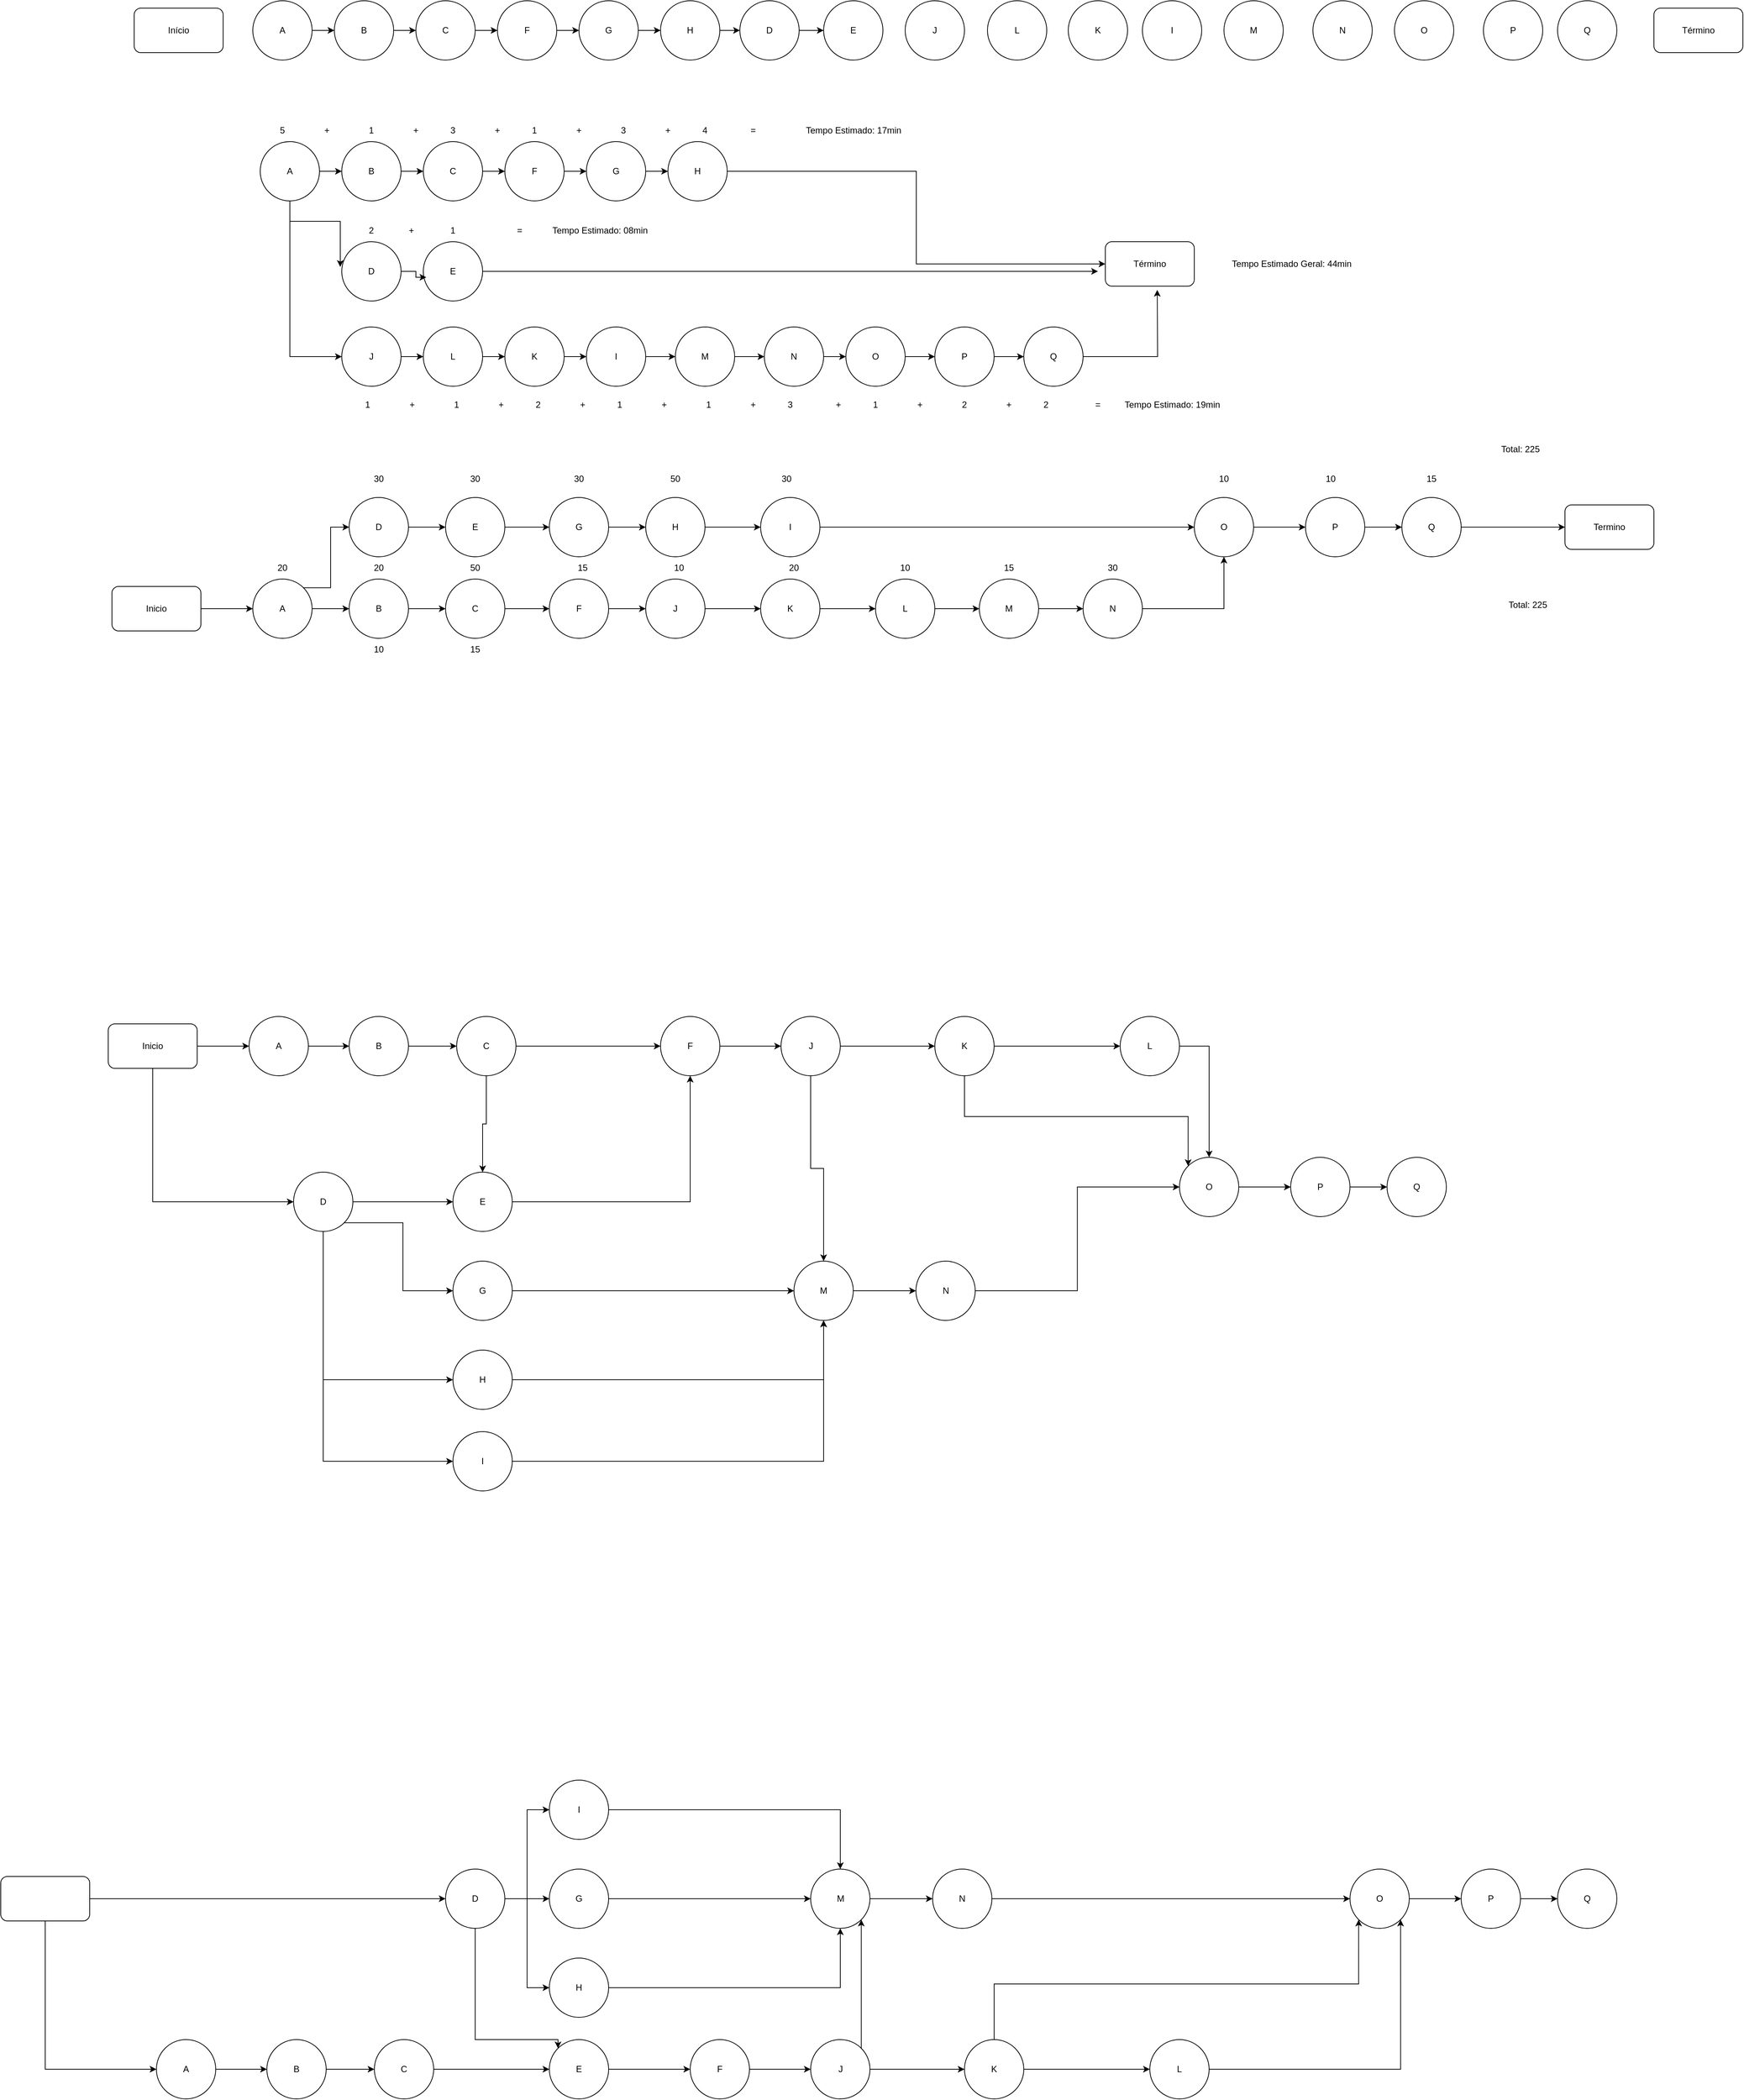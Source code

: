 <mxfile version="22.0.7" type="github">
  <diagram name="Página-1" id="EeEMfRmvSeRJ9JPgg5A5">
    <mxGraphModel dx="3193" dy="1052" grid="1" gridSize="10" guides="1" tooltips="1" connect="1" arrows="1" fold="1" page="1" pageScale="1" pageWidth="827" pageHeight="1169" math="0" shadow="0">
      <root>
        <mxCell id="0" />
        <mxCell id="1" parent="0" />
        <mxCell id="ircmWR_Xl4GF2j0K4Pb5-1" value="Início" style="rounded=1;whiteSpace=wrap;html=1;" parent="1" vertex="1">
          <mxGeometry x="10" y="270" width="120" height="60" as="geometry" />
        </mxCell>
        <mxCell id="ircmWR_Xl4GF2j0K4Pb5-17" style="edgeStyle=orthogonalEdgeStyle;rounded=0;orthogonalLoop=1;jettySize=auto;html=1;exitX=1;exitY=0.5;exitDx=0;exitDy=0;" parent="1" source="ircmWR_Xl4GF2j0K4Pb5-3" target="ircmWR_Xl4GF2j0K4Pb5-4" edge="1">
          <mxGeometry relative="1" as="geometry" />
        </mxCell>
        <mxCell id="ircmWR_Xl4GF2j0K4Pb5-3" value="A" style="ellipse;whiteSpace=wrap;html=1;aspect=fixed;" parent="1" vertex="1">
          <mxGeometry x="170" y="260" width="80" height="80" as="geometry" />
        </mxCell>
        <mxCell id="ircmWR_Xl4GF2j0K4Pb5-19" style="edgeStyle=orthogonalEdgeStyle;rounded=0;orthogonalLoop=1;jettySize=auto;html=1;exitX=1;exitY=0.5;exitDx=0;exitDy=0;entryX=0;entryY=0.5;entryDx=0;entryDy=0;" parent="1" source="ircmWR_Xl4GF2j0K4Pb5-4" target="ircmWR_Xl4GF2j0K4Pb5-5" edge="1">
          <mxGeometry relative="1" as="geometry" />
        </mxCell>
        <mxCell id="ircmWR_Xl4GF2j0K4Pb5-4" value="B" style="ellipse;whiteSpace=wrap;html=1;aspect=fixed;" parent="1" vertex="1">
          <mxGeometry x="280" y="260" width="80" height="80" as="geometry" />
        </mxCell>
        <mxCell id="ircmWR_Xl4GF2j0K4Pb5-21" style="edgeStyle=orthogonalEdgeStyle;rounded=0;orthogonalLoop=1;jettySize=auto;html=1;exitX=1;exitY=0.5;exitDx=0;exitDy=0;entryX=0;entryY=0.5;entryDx=0;entryDy=0;" parent="1" source="ircmWR_Xl4GF2j0K4Pb5-5" target="ircmWR_Xl4GF2j0K4Pb5-6" edge="1">
          <mxGeometry relative="1" as="geometry" />
        </mxCell>
        <mxCell id="ircmWR_Xl4GF2j0K4Pb5-5" value="C" style="ellipse;whiteSpace=wrap;html=1;aspect=fixed;" parent="1" vertex="1">
          <mxGeometry x="390" y="260" width="80" height="80" as="geometry" />
        </mxCell>
        <mxCell id="ircmWR_Xl4GF2j0K4Pb5-22" style="edgeStyle=orthogonalEdgeStyle;rounded=0;orthogonalLoop=1;jettySize=auto;html=1;exitX=1;exitY=0.5;exitDx=0;exitDy=0;entryX=0;entryY=0.5;entryDx=0;entryDy=0;" parent="1" source="ircmWR_Xl4GF2j0K4Pb5-6" target="ircmWR_Xl4GF2j0K4Pb5-7" edge="1">
          <mxGeometry relative="1" as="geometry" />
        </mxCell>
        <mxCell id="ircmWR_Xl4GF2j0K4Pb5-6" value="F" style="ellipse;whiteSpace=wrap;html=1;aspect=fixed;" parent="1" vertex="1">
          <mxGeometry x="500" y="260" width="80" height="80" as="geometry" />
        </mxCell>
        <mxCell id="ircmWR_Xl4GF2j0K4Pb5-26" value="" style="edgeStyle=orthogonalEdgeStyle;rounded=0;orthogonalLoop=1;jettySize=auto;html=1;" parent="1" source="ircmWR_Xl4GF2j0K4Pb5-7" target="ircmWR_Xl4GF2j0K4Pb5-25" edge="1">
          <mxGeometry relative="1" as="geometry" />
        </mxCell>
        <mxCell id="ircmWR_Xl4GF2j0K4Pb5-7" value="G" style="ellipse;whiteSpace=wrap;html=1;aspect=fixed;" parent="1" vertex="1">
          <mxGeometry x="610" y="260" width="80" height="80" as="geometry" />
        </mxCell>
        <mxCell id="ircmWR_Xl4GF2j0K4Pb5-28" value="" style="edgeStyle=orthogonalEdgeStyle;rounded=0;orthogonalLoop=1;jettySize=auto;html=1;" parent="1" source="ircmWR_Xl4GF2j0K4Pb5-9" target="ircmWR_Xl4GF2j0K4Pb5-10" edge="1">
          <mxGeometry relative="1" as="geometry" />
        </mxCell>
        <mxCell id="ircmWR_Xl4GF2j0K4Pb5-9" value="D" style="ellipse;whiteSpace=wrap;html=1;aspect=fixed;" parent="1" vertex="1">
          <mxGeometry x="827" y="260" width="80" height="80" as="geometry" />
        </mxCell>
        <mxCell id="ircmWR_Xl4GF2j0K4Pb5-10" value="E" style="ellipse;whiteSpace=wrap;html=1;aspect=fixed;" parent="1" vertex="1">
          <mxGeometry x="940" y="260" width="80" height="80" as="geometry" />
        </mxCell>
        <mxCell id="ircmWR_Xl4GF2j0K4Pb5-11" value="J" style="ellipse;whiteSpace=wrap;html=1;aspect=fixed;" parent="1" vertex="1">
          <mxGeometry x="1050" y="260" width="80" height="80" as="geometry" />
        </mxCell>
        <mxCell id="ircmWR_Xl4GF2j0K4Pb5-27" value="" style="edgeStyle=orthogonalEdgeStyle;rounded=0;orthogonalLoop=1;jettySize=auto;html=1;" parent="1" source="ircmWR_Xl4GF2j0K4Pb5-25" target="ircmWR_Xl4GF2j0K4Pb5-9" edge="1">
          <mxGeometry relative="1" as="geometry" />
        </mxCell>
        <mxCell id="ircmWR_Xl4GF2j0K4Pb5-25" value="H" style="ellipse;whiteSpace=wrap;html=1;aspect=fixed;" parent="1" vertex="1">
          <mxGeometry x="720" y="260" width="80" height="80" as="geometry" />
        </mxCell>
        <mxCell id="ircmWR_Xl4GF2j0K4Pb5-29" value="L" style="ellipse;whiteSpace=wrap;html=1;aspect=fixed;" parent="1" vertex="1">
          <mxGeometry x="1161" y="260" width="80" height="80" as="geometry" />
        </mxCell>
        <mxCell id="ircmWR_Xl4GF2j0K4Pb5-30" value="I" style="ellipse;whiteSpace=wrap;html=1;aspect=fixed;" parent="1" vertex="1">
          <mxGeometry x="1370" y="260" width="80" height="80" as="geometry" />
        </mxCell>
        <mxCell id="ircmWR_Xl4GF2j0K4Pb5-31" value="K" style="ellipse;whiteSpace=wrap;html=1;aspect=fixed;" parent="1" vertex="1">
          <mxGeometry x="1270" y="260" width="80" height="80" as="geometry" />
        </mxCell>
        <mxCell id="ircmWR_Xl4GF2j0K4Pb5-32" value="M" style="ellipse;whiteSpace=wrap;html=1;aspect=fixed;" parent="1" vertex="1">
          <mxGeometry x="1480" y="260" width="80" height="80" as="geometry" />
        </mxCell>
        <mxCell id="ircmWR_Xl4GF2j0K4Pb5-33" value="N" style="ellipse;whiteSpace=wrap;html=1;aspect=fixed;" parent="1" vertex="1">
          <mxGeometry x="1600" y="260" width="80" height="80" as="geometry" />
        </mxCell>
        <mxCell id="ircmWR_Xl4GF2j0K4Pb5-34" value="O" style="ellipse;whiteSpace=wrap;html=1;aspect=fixed;" parent="1" vertex="1">
          <mxGeometry x="1710" y="260" width="80" height="80" as="geometry" />
        </mxCell>
        <mxCell id="ircmWR_Xl4GF2j0K4Pb5-35" value="P" style="ellipse;whiteSpace=wrap;html=1;aspect=fixed;" parent="1" vertex="1">
          <mxGeometry x="1830" y="260" width="80" height="80" as="geometry" />
        </mxCell>
        <mxCell id="ircmWR_Xl4GF2j0K4Pb5-36" value="Q" style="ellipse;whiteSpace=wrap;html=1;aspect=fixed;" parent="1" vertex="1">
          <mxGeometry x="1930" y="260" width="80" height="80" as="geometry" />
        </mxCell>
        <mxCell id="ircmWR_Xl4GF2j0K4Pb5-37" value="Término" style="rounded=1;whiteSpace=wrap;html=1;" parent="1" vertex="1">
          <mxGeometry x="2060" y="270" width="120" height="60" as="geometry" />
        </mxCell>
        <mxCell id="ircmWR_Xl4GF2j0K4Pb5-40" value="D" style="ellipse;whiteSpace=wrap;html=1;aspect=fixed;" parent="1" vertex="1">
          <mxGeometry x="290" y="585" width="80" height="80" as="geometry" />
        </mxCell>
        <mxCell id="ircmWR_Xl4GF2j0K4Pb5-41" style="edgeStyle=orthogonalEdgeStyle;rounded=0;orthogonalLoop=1;jettySize=auto;html=1;exitX=1;exitY=0.5;exitDx=0;exitDy=0;" parent="1" source="ircmWR_Xl4GF2j0K4Pb5-42" target="ircmWR_Xl4GF2j0K4Pb5-44" edge="1">
          <mxGeometry relative="1" as="geometry" />
        </mxCell>
        <mxCell id="KS4emDd78Om9CeZLH3dW-4" style="edgeStyle=orthogonalEdgeStyle;rounded=0;orthogonalLoop=1;jettySize=auto;html=1;entryX=0;entryY=0.5;entryDx=0;entryDy=0;exitX=0.5;exitY=1;exitDx=0;exitDy=0;" parent="1" source="ircmWR_Xl4GF2j0K4Pb5-42" target="ircmWR_Xl4GF2j0K4Pb5-66" edge="1">
          <mxGeometry relative="1" as="geometry" />
        </mxCell>
        <mxCell id="ircmWR_Xl4GF2j0K4Pb5-42" value="A" style="ellipse;whiteSpace=wrap;html=1;aspect=fixed;" parent="1" vertex="1">
          <mxGeometry x="180" y="450" width="80" height="80" as="geometry" />
        </mxCell>
        <mxCell id="ircmWR_Xl4GF2j0K4Pb5-43" style="edgeStyle=orthogonalEdgeStyle;rounded=0;orthogonalLoop=1;jettySize=auto;html=1;exitX=1;exitY=0.5;exitDx=0;exitDy=0;entryX=0;entryY=0.5;entryDx=0;entryDy=0;" parent="1" source="ircmWR_Xl4GF2j0K4Pb5-44" target="ircmWR_Xl4GF2j0K4Pb5-46" edge="1">
          <mxGeometry relative="1" as="geometry" />
        </mxCell>
        <mxCell id="ircmWR_Xl4GF2j0K4Pb5-44" value="B" style="ellipse;whiteSpace=wrap;html=1;aspect=fixed;" parent="1" vertex="1">
          <mxGeometry x="290" y="450" width="80" height="80" as="geometry" />
        </mxCell>
        <mxCell id="ircmWR_Xl4GF2j0K4Pb5-45" style="edgeStyle=orthogonalEdgeStyle;rounded=0;orthogonalLoop=1;jettySize=auto;html=1;exitX=1;exitY=0.5;exitDx=0;exitDy=0;entryX=0;entryY=0.5;entryDx=0;entryDy=0;" parent="1" source="ircmWR_Xl4GF2j0K4Pb5-46" target="ircmWR_Xl4GF2j0K4Pb5-48" edge="1">
          <mxGeometry relative="1" as="geometry" />
        </mxCell>
        <mxCell id="ircmWR_Xl4GF2j0K4Pb5-46" value="C" style="ellipse;whiteSpace=wrap;html=1;aspect=fixed;" parent="1" vertex="1">
          <mxGeometry x="400" y="450" width="80" height="80" as="geometry" />
        </mxCell>
        <mxCell id="ircmWR_Xl4GF2j0K4Pb5-47" style="edgeStyle=orthogonalEdgeStyle;rounded=0;orthogonalLoop=1;jettySize=auto;html=1;exitX=1;exitY=0.5;exitDx=0;exitDy=0;entryX=0;entryY=0.5;entryDx=0;entryDy=0;" parent="1" source="ircmWR_Xl4GF2j0K4Pb5-48" target="ircmWR_Xl4GF2j0K4Pb5-50" edge="1">
          <mxGeometry relative="1" as="geometry" />
        </mxCell>
        <mxCell id="ircmWR_Xl4GF2j0K4Pb5-48" value="F" style="ellipse;whiteSpace=wrap;html=1;aspect=fixed;" parent="1" vertex="1">
          <mxGeometry x="510" y="450" width="80" height="80" as="geometry" />
        </mxCell>
        <mxCell id="ircmWR_Xl4GF2j0K4Pb5-49" value="" style="edgeStyle=orthogonalEdgeStyle;rounded=0;orthogonalLoop=1;jettySize=auto;html=1;" parent="1" source="ircmWR_Xl4GF2j0K4Pb5-50" target="ircmWR_Xl4GF2j0K4Pb5-52" edge="1">
          <mxGeometry relative="1" as="geometry" />
        </mxCell>
        <mxCell id="ircmWR_Xl4GF2j0K4Pb5-50" value="G" style="ellipse;whiteSpace=wrap;html=1;aspect=fixed;" parent="1" vertex="1">
          <mxGeometry x="620" y="450" width="80" height="80" as="geometry" />
        </mxCell>
        <mxCell id="ircmWR_Xl4GF2j0K4Pb5-51" value="" style="edgeStyle=orthogonalEdgeStyle;rounded=0;orthogonalLoop=1;jettySize=auto;html=1;entryX=0;entryY=0.5;entryDx=0;entryDy=0;" parent="1" source="ircmWR_Xl4GF2j0K4Pb5-52" target="ircmWR_Xl4GF2j0K4Pb5-75" edge="1">
          <mxGeometry relative="1" as="geometry">
            <mxPoint x="837" y="490" as="targetPoint" />
          </mxGeometry>
        </mxCell>
        <mxCell id="ircmWR_Xl4GF2j0K4Pb5-52" value="H" style="ellipse;whiteSpace=wrap;html=1;aspect=fixed;" parent="1" vertex="1">
          <mxGeometry x="730" y="450" width="80" height="80" as="geometry" />
        </mxCell>
        <mxCell id="KS4emDd78Om9CeZLH3dW-6" style="edgeStyle=orthogonalEdgeStyle;rounded=0;orthogonalLoop=1;jettySize=auto;html=1;exitX=1;exitY=0.5;exitDx=0;exitDy=0;" parent="1" source="ircmWR_Xl4GF2j0K4Pb5-65" edge="1">
          <mxGeometry relative="1" as="geometry">
            <mxPoint x="1310" y="625" as="targetPoint" />
          </mxGeometry>
        </mxCell>
        <mxCell id="ircmWR_Xl4GF2j0K4Pb5-65" value="E" style="ellipse;whiteSpace=wrap;html=1;aspect=fixed;" parent="1" vertex="1">
          <mxGeometry x="400" y="585" width="80" height="80" as="geometry" />
        </mxCell>
        <mxCell id="KS4emDd78Om9CeZLH3dW-5" style="edgeStyle=orthogonalEdgeStyle;rounded=0;orthogonalLoop=1;jettySize=auto;html=1;exitX=1;exitY=0.5;exitDx=0;exitDy=0;entryX=0;entryY=0.5;entryDx=0;entryDy=0;" parent="1" source="ircmWR_Xl4GF2j0K4Pb5-66" target="ircmWR_Xl4GF2j0K4Pb5-67" edge="1">
          <mxGeometry relative="1" as="geometry" />
        </mxCell>
        <mxCell id="ircmWR_Xl4GF2j0K4Pb5-66" value="J" style="ellipse;whiteSpace=wrap;html=1;aspect=fixed;" parent="1" vertex="1">
          <mxGeometry x="290" y="700" width="80" height="80" as="geometry" />
        </mxCell>
        <mxCell id="KS4emDd78Om9CeZLH3dW-8" style="edgeStyle=orthogonalEdgeStyle;rounded=0;orthogonalLoop=1;jettySize=auto;html=1;exitX=1;exitY=0.5;exitDx=0;exitDy=0;" parent="1" source="ircmWR_Xl4GF2j0K4Pb5-67" target="ircmWR_Xl4GF2j0K4Pb5-68" edge="1">
          <mxGeometry relative="1" as="geometry" />
        </mxCell>
        <mxCell id="ircmWR_Xl4GF2j0K4Pb5-67" value="L" style="ellipse;whiteSpace=wrap;html=1;aspect=fixed;" parent="1" vertex="1">
          <mxGeometry x="400" y="700" width="80" height="80" as="geometry" />
        </mxCell>
        <mxCell id="KS4emDd78Om9CeZLH3dW-9" style="edgeStyle=orthogonalEdgeStyle;rounded=0;orthogonalLoop=1;jettySize=auto;html=1;exitX=1;exitY=0.5;exitDx=0;exitDy=0;entryX=0;entryY=0.5;entryDx=0;entryDy=0;" parent="1" source="ircmWR_Xl4GF2j0K4Pb5-68" target="ircmWR_Xl4GF2j0K4Pb5-69" edge="1">
          <mxGeometry relative="1" as="geometry" />
        </mxCell>
        <mxCell id="ircmWR_Xl4GF2j0K4Pb5-68" value="K" style="ellipse;whiteSpace=wrap;html=1;aspect=fixed;" parent="1" vertex="1">
          <mxGeometry x="510" y="700" width="80" height="80" as="geometry" />
        </mxCell>
        <mxCell id="KS4emDd78Om9CeZLH3dW-10" style="edgeStyle=orthogonalEdgeStyle;rounded=0;orthogonalLoop=1;jettySize=auto;html=1;exitX=1;exitY=0.5;exitDx=0;exitDy=0;entryX=0;entryY=0.5;entryDx=0;entryDy=0;" parent="1" source="ircmWR_Xl4GF2j0K4Pb5-69" target="ircmWR_Xl4GF2j0K4Pb5-70" edge="1">
          <mxGeometry relative="1" as="geometry" />
        </mxCell>
        <mxCell id="ircmWR_Xl4GF2j0K4Pb5-69" value="I" style="ellipse;whiteSpace=wrap;html=1;aspect=fixed;" parent="1" vertex="1">
          <mxGeometry x="620" y="700" width="80" height="80" as="geometry" />
        </mxCell>
        <mxCell id="KS4emDd78Om9CeZLH3dW-11" style="edgeStyle=orthogonalEdgeStyle;rounded=0;orthogonalLoop=1;jettySize=auto;html=1;exitX=1;exitY=0.5;exitDx=0;exitDy=0;entryX=0;entryY=0.5;entryDx=0;entryDy=0;" parent="1" source="ircmWR_Xl4GF2j0K4Pb5-70" target="ircmWR_Xl4GF2j0K4Pb5-71" edge="1">
          <mxGeometry relative="1" as="geometry" />
        </mxCell>
        <mxCell id="ircmWR_Xl4GF2j0K4Pb5-70" value="M" style="ellipse;whiteSpace=wrap;html=1;aspect=fixed;" parent="1" vertex="1">
          <mxGeometry x="740" y="700" width="80" height="80" as="geometry" />
        </mxCell>
        <mxCell id="KS4emDd78Om9CeZLH3dW-12" style="edgeStyle=orthogonalEdgeStyle;rounded=0;orthogonalLoop=1;jettySize=auto;html=1;exitX=1;exitY=0.5;exitDx=0;exitDy=0;entryX=0;entryY=0.5;entryDx=0;entryDy=0;" parent="1" source="ircmWR_Xl4GF2j0K4Pb5-71" target="ircmWR_Xl4GF2j0K4Pb5-72" edge="1">
          <mxGeometry relative="1" as="geometry" />
        </mxCell>
        <mxCell id="ircmWR_Xl4GF2j0K4Pb5-71" value="N" style="ellipse;whiteSpace=wrap;html=1;aspect=fixed;" parent="1" vertex="1">
          <mxGeometry x="860" y="700" width="80" height="80" as="geometry" />
        </mxCell>
        <mxCell id="KS4emDd78Om9CeZLH3dW-13" style="edgeStyle=orthogonalEdgeStyle;rounded=0;orthogonalLoop=1;jettySize=auto;html=1;exitX=1;exitY=0.5;exitDx=0;exitDy=0;" parent="1" source="ircmWR_Xl4GF2j0K4Pb5-72" target="ircmWR_Xl4GF2j0K4Pb5-73" edge="1">
          <mxGeometry relative="1" as="geometry" />
        </mxCell>
        <mxCell id="ircmWR_Xl4GF2j0K4Pb5-72" value="O" style="ellipse;whiteSpace=wrap;html=1;aspect=fixed;" parent="1" vertex="1">
          <mxGeometry x="970" y="700" width="80" height="80" as="geometry" />
        </mxCell>
        <mxCell id="KS4emDd78Om9CeZLH3dW-14" style="edgeStyle=orthogonalEdgeStyle;rounded=0;orthogonalLoop=1;jettySize=auto;html=1;exitX=1;exitY=0.5;exitDx=0;exitDy=0;" parent="1" source="ircmWR_Xl4GF2j0K4Pb5-73" target="ircmWR_Xl4GF2j0K4Pb5-74" edge="1">
          <mxGeometry relative="1" as="geometry" />
        </mxCell>
        <mxCell id="ircmWR_Xl4GF2j0K4Pb5-73" value="P" style="ellipse;whiteSpace=wrap;html=1;aspect=fixed;" parent="1" vertex="1">
          <mxGeometry x="1090" y="700" width="80" height="80" as="geometry" />
        </mxCell>
        <mxCell id="KS4emDd78Om9CeZLH3dW-7" style="edgeStyle=orthogonalEdgeStyle;rounded=0;orthogonalLoop=1;jettySize=auto;html=1;exitX=1;exitY=0.5;exitDx=0;exitDy=0;" parent="1" source="ircmWR_Xl4GF2j0K4Pb5-74" edge="1">
          <mxGeometry relative="1" as="geometry">
            <mxPoint x="1390" y="650" as="targetPoint" />
          </mxGeometry>
        </mxCell>
        <mxCell id="ircmWR_Xl4GF2j0K4Pb5-74" value="Q" style="ellipse;whiteSpace=wrap;html=1;aspect=fixed;" parent="1" vertex="1">
          <mxGeometry x="1210" y="700" width="80" height="80" as="geometry" />
        </mxCell>
        <mxCell id="ircmWR_Xl4GF2j0K4Pb5-75" value="Término" style="rounded=1;whiteSpace=wrap;html=1;" parent="1" vertex="1">
          <mxGeometry x="1320" y="585" width="120" height="60" as="geometry" />
        </mxCell>
        <mxCell id="KS4emDd78Om9CeZLH3dW-1" style="edgeStyle=orthogonalEdgeStyle;rounded=0;orthogonalLoop=1;jettySize=auto;html=1;exitX=0.5;exitY=1;exitDx=0;exitDy=0;entryX=-0.025;entryY=0.425;entryDx=0;entryDy=0;entryPerimeter=0;" parent="1" source="ircmWR_Xl4GF2j0K4Pb5-42" target="ircmWR_Xl4GF2j0K4Pb5-40" edge="1">
          <mxGeometry relative="1" as="geometry" />
        </mxCell>
        <mxCell id="KS4emDd78Om9CeZLH3dW-3" style="edgeStyle=orthogonalEdgeStyle;rounded=0;orthogonalLoop=1;jettySize=auto;html=1;entryX=0.05;entryY=0.6;entryDx=0;entryDy=0;entryPerimeter=0;" parent="1" source="ircmWR_Xl4GF2j0K4Pb5-40" target="ircmWR_Xl4GF2j0K4Pb5-65" edge="1">
          <mxGeometry relative="1" as="geometry" />
        </mxCell>
        <mxCell id="KS4emDd78Om9CeZLH3dW-15" value="5" style="text;html=1;strokeColor=none;fillColor=none;align=center;verticalAlign=middle;whiteSpace=wrap;rounded=0;" parent="1" vertex="1">
          <mxGeometry x="180" y="420" width="60" height="30" as="geometry" />
        </mxCell>
        <mxCell id="KS4emDd78Om9CeZLH3dW-16" value="1" style="text;html=1;strokeColor=none;fillColor=none;align=center;verticalAlign=middle;whiteSpace=wrap;rounded=0;" parent="1" vertex="1">
          <mxGeometry x="300" y="420" width="60" height="30" as="geometry" />
        </mxCell>
        <mxCell id="KS4emDd78Om9CeZLH3dW-17" value="3" style="text;html=1;strokeColor=none;fillColor=none;align=center;verticalAlign=middle;whiteSpace=wrap;rounded=0;" parent="1" vertex="1">
          <mxGeometry x="410" y="420" width="60" height="30" as="geometry" />
        </mxCell>
        <mxCell id="KS4emDd78Om9CeZLH3dW-18" value="+" style="text;html=1;strokeColor=none;fillColor=none;align=center;verticalAlign=middle;whiteSpace=wrap;rounded=0;" parent="1" vertex="1">
          <mxGeometry x="360" y="420" width="60" height="30" as="geometry" />
        </mxCell>
        <mxCell id="KS4emDd78Om9CeZLH3dW-19" value="+" style="text;html=1;strokeColor=none;fillColor=none;align=center;verticalAlign=middle;whiteSpace=wrap;rounded=0;" parent="1" vertex="1">
          <mxGeometry x="240" y="420" width="60" height="30" as="geometry" />
        </mxCell>
        <mxCell id="KS4emDd78Om9CeZLH3dW-20" value="1" style="text;html=1;strokeColor=none;fillColor=none;align=center;verticalAlign=middle;whiteSpace=wrap;rounded=0;" parent="1" vertex="1">
          <mxGeometry x="520" y="420" width="60" height="30" as="geometry" />
        </mxCell>
        <mxCell id="KS4emDd78Om9CeZLH3dW-21" value="3" style="text;html=1;strokeColor=none;fillColor=none;align=center;verticalAlign=middle;whiteSpace=wrap;rounded=0;" parent="1" vertex="1">
          <mxGeometry x="640" y="420" width="60" height="30" as="geometry" />
        </mxCell>
        <mxCell id="KS4emDd78Om9CeZLH3dW-22" value="4" style="text;html=1;strokeColor=none;fillColor=none;align=center;verticalAlign=middle;whiteSpace=wrap;rounded=0;" parent="1" vertex="1">
          <mxGeometry x="750" y="420" width="60" height="30" as="geometry" />
        </mxCell>
        <mxCell id="KS4emDd78Om9CeZLH3dW-23" value="+" style="text;html=1;strokeColor=none;fillColor=none;align=center;verticalAlign=middle;whiteSpace=wrap;rounded=0;" parent="1" vertex="1">
          <mxGeometry x="700" y="420" width="60" height="30" as="geometry" />
        </mxCell>
        <mxCell id="KS4emDd78Om9CeZLH3dW-24" value="+" style="text;html=1;strokeColor=none;fillColor=none;align=center;verticalAlign=middle;whiteSpace=wrap;rounded=0;" parent="1" vertex="1">
          <mxGeometry x="580" y="420" width="60" height="30" as="geometry" />
        </mxCell>
        <mxCell id="KS4emDd78Om9CeZLH3dW-25" value="1" style="text;html=1;strokeColor=none;fillColor=none;align=center;verticalAlign=middle;whiteSpace=wrap;rounded=0;" parent="1" vertex="1">
          <mxGeometry x="295" y="790" width="60" height="30" as="geometry" />
        </mxCell>
        <mxCell id="KS4emDd78Om9CeZLH3dW-26" value="1" style="text;html=1;strokeColor=none;fillColor=none;align=center;verticalAlign=middle;whiteSpace=wrap;rounded=0;" parent="1" vertex="1">
          <mxGeometry x="415" y="790" width="60" height="30" as="geometry" />
        </mxCell>
        <mxCell id="KS4emDd78Om9CeZLH3dW-27" value="2" style="text;html=1;strokeColor=none;fillColor=none;align=center;verticalAlign=middle;whiteSpace=wrap;rounded=0;" parent="1" vertex="1">
          <mxGeometry x="525" y="790" width="60" height="30" as="geometry" />
        </mxCell>
        <mxCell id="KS4emDd78Om9CeZLH3dW-28" value="+" style="text;html=1;strokeColor=none;fillColor=none;align=center;verticalAlign=middle;whiteSpace=wrap;rounded=0;" parent="1" vertex="1">
          <mxGeometry x="475" y="790" width="60" height="30" as="geometry" />
        </mxCell>
        <mxCell id="KS4emDd78Om9CeZLH3dW-29" value="+" style="text;html=1;strokeColor=none;fillColor=none;align=center;verticalAlign=middle;whiteSpace=wrap;rounded=0;" parent="1" vertex="1">
          <mxGeometry x="355" y="790" width="60" height="30" as="geometry" />
        </mxCell>
        <mxCell id="KS4emDd78Om9CeZLH3dW-30" value="1" style="text;html=1;strokeColor=none;fillColor=none;align=center;verticalAlign=middle;whiteSpace=wrap;rounded=0;" parent="1" vertex="1">
          <mxGeometry x="635" y="790" width="60" height="30" as="geometry" />
        </mxCell>
        <mxCell id="KS4emDd78Om9CeZLH3dW-31" value="1" style="text;html=1;strokeColor=none;fillColor=none;align=center;verticalAlign=middle;whiteSpace=wrap;rounded=0;" parent="1" vertex="1">
          <mxGeometry x="755" y="790" width="60" height="30" as="geometry" />
        </mxCell>
        <mxCell id="KS4emDd78Om9CeZLH3dW-32" value="3" style="text;html=1;strokeColor=none;fillColor=none;align=center;verticalAlign=middle;whiteSpace=wrap;rounded=0;" parent="1" vertex="1">
          <mxGeometry x="865" y="790" width="60" height="30" as="geometry" />
        </mxCell>
        <mxCell id="KS4emDd78Om9CeZLH3dW-33" value="+" style="text;html=1;strokeColor=none;fillColor=none;align=center;verticalAlign=middle;whiteSpace=wrap;rounded=0;" parent="1" vertex="1">
          <mxGeometry x="815" y="790" width="60" height="30" as="geometry" />
        </mxCell>
        <mxCell id="KS4emDd78Om9CeZLH3dW-34" value="+" style="text;html=1;strokeColor=none;fillColor=none;align=center;verticalAlign=middle;whiteSpace=wrap;rounded=0;" parent="1" vertex="1">
          <mxGeometry x="695" y="790" width="60" height="30" as="geometry" />
        </mxCell>
        <mxCell id="KS4emDd78Om9CeZLH3dW-35" value="1" style="text;html=1;strokeColor=none;fillColor=none;align=center;verticalAlign=middle;whiteSpace=wrap;rounded=0;" parent="1" vertex="1">
          <mxGeometry x="980" y="790" width="60" height="30" as="geometry" />
        </mxCell>
        <mxCell id="KS4emDd78Om9CeZLH3dW-36" value="2" style="text;html=1;strokeColor=none;fillColor=none;align=center;verticalAlign=middle;whiteSpace=wrap;rounded=0;" parent="1" vertex="1">
          <mxGeometry x="1100" y="790" width="60" height="30" as="geometry" />
        </mxCell>
        <mxCell id="KS4emDd78Om9CeZLH3dW-37" value="2" style="text;html=1;strokeColor=none;fillColor=none;align=center;verticalAlign=middle;whiteSpace=wrap;rounded=0;" parent="1" vertex="1">
          <mxGeometry x="1210" y="790" width="60" height="30" as="geometry" />
        </mxCell>
        <mxCell id="KS4emDd78Om9CeZLH3dW-38" value="+" style="text;html=1;strokeColor=none;fillColor=none;align=center;verticalAlign=middle;whiteSpace=wrap;rounded=0;" parent="1" vertex="1">
          <mxGeometry x="1160" y="790" width="60" height="30" as="geometry" />
        </mxCell>
        <mxCell id="KS4emDd78Om9CeZLH3dW-39" value="+" style="text;html=1;strokeColor=none;fillColor=none;align=center;verticalAlign=middle;whiteSpace=wrap;rounded=0;" parent="1" vertex="1">
          <mxGeometry x="1040" y="790" width="60" height="30" as="geometry" />
        </mxCell>
        <mxCell id="KS4emDd78Om9CeZLH3dW-40" value="+" style="text;html=1;strokeColor=none;fillColor=none;align=center;verticalAlign=middle;whiteSpace=wrap;rounded=0;" parent="1" vertex="1">
          <mxGeometry x="470" y="420" width="60" height="30" as="geometry" />
        </mxCell>
        <mxCell id="KS4emDd78Om9CeZLH3dW-41" value="+" style="text;html=1;strokeColor=none;fillColor=none;align=center;verticalAlign=middle;whiteSpace=wrap;rounded=0;" parent="1" vertex="1">
          <mxGeometry x="585" y="790" width="60" height="30" as="geometry" />
        </mxCell>
        <mxCell id="KS4emDd78Om9CeZLH3dW-42" value="2" style="text;html=1;strokeColor=none;fillColor=none;align=center;verticalAlign=middle;whiteSpace=wrap;rounded=0;" parent="1" vertex="1">
          <mxGeometry x="300" y="555" width="60" height="30" as="geometry" />
        </mxCell>
        <mxCell id="KS4emDd78Om9CeZLH3dW-43" value="1" style="text;html=1;strokeColor=none;fillColor=none;align=center;verticalAlign=middle;whiteSpace=wrap;rounded=0;" parent="1" vertex="1">
          <mxGeometry x="410" y="555" width="60" height="30" as="geometry" />
        </mxCell>
        <mxCell id="KS4emDd78Om9CeZLH3dW-44" value="+" style="text;html=1;strokeColor=none;fillColor=none;align=center;verticalAlign=middle;whiteSpace=wrap;rounded=0;" parent="1" vertex="1">
          <mxGeometry x="354" y="555" width="60" height="30" as="geometry" />
        </mxCell>
        <mxCell id="KS4emDd78Om9CeZLH3dW-45" value="+" style="text;html=1;strokeColor=none;fillColor=none;align=center;verticalAlign=middle;whiteSpace=wrap;rounded=0;" parent="1" vertex="1">
          <mxGeometry x="930" y="790" width="60" height="30" as="geometry" />
        </mxCell>
        <mxCell id="KS4emDd78Om9CeZLH3dW-46" value="=" style="text;html=1;strokeColor=none;fillColor=none;align=center;verticalAlign=middle;whiteSpace=wrap;rounded=0;" parent="1" vertex="1">
          <mxGeometry x="1280" y="790" width="60" height="30" as="geometry" />
        </mxCell>
        <mxCell id="KS4emDd78Om9CeZLH3dW-47" value="=" style="text;html=1;strokeColor=none;fillColor=none;align=center;verticalAlign=middle;whiteSpace=wrap;rounded=0;" parent="1" vertex="1">
          <mxGeometry x="500" y="555" width="60" height="30" as="geometry" />
        </mxCell>
        <mxCell id="KS4emDd78Om9CeZLH3dW-48" value="=" style="text;html=1;strokeColor=none;fillColor=none;align=center;verticalAlign=middle;whiteSpace=wrap;rounded=0;" parent="1" vertex="1">
          <mxGeometry x="815" y="420" width="60" height="30" as="geometry" />
        </mxCell>
        <mxCell id="KS4emDd78Om9CeZLH3dW-49" value="Tempo Estimado: 17min " style="text;html=1;strokeColor=none;fillColor=none;align=center;verticalAlign=middle;whiteSpace=wrap;rounded=0;" parent="1" vertex="1">
          <mxGeometry x="888.5" y="420" width="183" height="30" as="geometry" />
        </mxCell>
        <mxCell id="KS4emDd78Om9CeZLH3dW-51" value="Tempo Estimado: 08min " style="text;html=1;strokeColor=none;fillColor=none;align=center;verticalAlign=middle;whiteSpace=wrap;rounded=0;" parent="1" vertex="1">
          <mxGeometry x="547" y="555" width="183" height="30" as="geometry" />
        </mxCell>
        <mxCell id="KS4emDd78Om9CeZLH3dW-52" value="Tempo Estimado: 19min " style="text;html=1;strokeColor=none;fillColor=none;align=center;verticalAlign=middle;whiteSpace=wrap;rounded=0;" parent="1" vertex="1">
          <mxGeometry x="1318.5" y="790" width="183" height="30" as="geometry" />
        </mxCell>
        <mxCell id="KS4emDd78Om9CeZLH3dW-53" value="Tempo Estimado Geral: 44min " style="text;html=1;strokeColor=none;fillColor=none;align=center;verticalAlign=middle;whiteSpace=wrap;rounded=0;" parent="1" vertex="1">
          <mxGeometry x="1480" y="600" width="183" height="30" as="geometry" />
        </mxCell>
        <mxCell id="JCgPp3oasXsGVFcbqvuT-49" style="edgeStyle=orthogonalEdgeStyle;rounded=0;orthogonalLoop=1;jettySize=auto;html=1;exitX=1;exitY=0.5;exitDx=0;exitDy=0;entryX=0;entryY=0.5;entryDx=0;entryDy=0;" parent="1" source="JCgPp3oasXsGVFcbqvuT-1" target="JCgPp3oasXsGVFcbqvuT-8" edge="1">
          <mxGeometry relative="1" as="geometry" />
        </mxCell>
        <mxCell id="JCgPp3oasXsGVFcbqvuT-1" value="D" style="ellipse;whiteSpace=wrap;html=1;aspect=fixed;" parent="1" vertex="1">
          <mxGeometry x="300" y="930" width="80" height="80" as="geometry" />
        </mxCell>
        <mxCell id="JCgPp3oasXsGVFcbqvuT-21" style="edgeStyle=orthogonalEdgeStyle;rounded=0;orthogonalLoop=1;jettySize=auto;html=1;exitX=1;exitY=0.5;exitDx=0;exitDy=0;entryX=0;entryY=0.5;entryDx=0;entryDy=0;" parent="1" source="JCgPp3oasXsGVFcbqvuT-2" target="JCgPp3oasXsGVFcbqvuT-3" edge="1">
          <mxGeometry relative="1" as="geometry" />
        </mxCell>
        <mxCell id="JCgPp3oasXsGVFcbqvuT-22" style="edgeStyle=orthogonalEdgeStyle;rounded=0;orthogonalLoop=1;jettySize=auto;html=1;exitX=1;exitY=0;exitDx=0;exitDy=0;entryX=0;entryY=0.5;entryDx=0;entryDy=0;" parent="1" source="JCgPp3oasXsGVFcbqvuT-2" target="JCgPp3oasXsGVFcbqvuT-1" edge="1">
          <mxGeometry relative="1" as="geometry" />
        </mxCell>
        <mxCell id="JCgPp3oasXsGVFcbqvuT-2" value="A" style="ellipse;whiteSpace=wrap;html=1;aspect=fixed;" parent="1" vertex="1">
          <mxGeometry x="170" y="1040" width="80" height="80" as="geometry" />
        </mxCell>
        <mxCell id="JCgPp3oasXsGVFcbqvuT-53" style="edgeStyle=orthogonalEdgeStyle;rounded=0;orthogonalLoop=1;jettySize=auto;html=1;exitX=1;exitY=0.5;exitDx=0;exitDy=0;" parent="1" source="JCgPp3oasXsGVFcbqvuT-3" target="JCgPp3oasXsGVFcbqvuT-4" edge="1">
          <mxGeometry relative="1" as="geometry" />
        </mxCell>
        <mxCell id="JCgPp3oasXsGVFcbqvuT-3" value="B" style="ellipse;whiteSpace=wrap;html=1;aspect=fixed;" parent="1" vertex="1">
          <mxGeometry x="300" y="1040" width="80" height="80" as="geometry" />
        </mxCell>
        <mxCell id="JCgPp3oasXsGVFcbqvuT-54" style="edgeStyle=orthogonalEdgeStyle;rounded=0;orthogonalLoop=1;jettySize=auto;html=1;exitX=1;exitY=0.5;exitDx=0;exitDy=0;entryX=0;entryY=0.5;entryDx=0;entryDy=0;" parent="1" source="JCgPp3oasXsGVFcbqvuT-4" target="JCgPp3oasXsGVFcbqvuT-5" edge="1">
          <mxGeometry relative="1" as="geometry" />
        </mxCell>
        <mxCell id="JCgPp3oasXsGVFcbqvuT-4" value="C" style="ellipse;whiteSpace=wrap;html=1;aspect=fixed;" parent="1" vertex="1">
          <mxGeometry x="430" y="1040" width="80" height="80" as="geometry" />
        </mxCell>
        <mxCell id="JCgPp3oasXsGVFcbqvuT-55" style="edgeStyle=orthogonalEdgeStyle;rounded=0;orthogonalLoop=1;jettySize=auto;html=1;exitX=1;exitY=0.5;exitDx=0;exitDy=0;" parent="1" source="JCgPp3oasXsGVFcbqvuT-5" target="JCgPp3oasXsGVFcbqvuT-9" edge="1">
          <mxGeometry relative="1" as="geometry" />
        </mxCell>
        <mxCell id="JCgPp3oasXsGVFcbqvuT-5" value="F" style="ellipse;whiteSpace=wrap;html=1;aspect=fixed;" parent="1" vertex="1">
          <mxGeometry x="570" y="1040" width="80" height="80" as="geometry" />
        </mxCell>
        <mxCell id="JCgPp3oasXsGVFcbqvuT-51" style="edgeStyle=orthogonalEdgeStyle;rounded=0;orthogonalLoop=1;jettySize=auto;html=1;exitX=1;exitY=0.5;exitDx=0;exitDy=0;" parent="1" source="JCgPp3oasXsGVFcbqvuT-6" target="JCgPp3oasXsGVFcbqvuT-7" edge="1">
          <mxGeometry relative="1" as="geometry" />
        </mxCell>
        <mxCell id="JCgPp3oasXsGVFcbqvuT-6" value="G" style="ellipse;whiteSpace=wrap;html=1;aspect=fixed;" parent="1" vertex="1">
          <mxGeometry x="570" y="930" width="80" height="80" as="geometry" />
        </mxCell>
        <mxCell id="JCgPp3oasXsGVFcbqvuT-52" style="edgeStyle=orthogonalEdgeStyle;rounded=0;orthogonalLoop=1;jettySize=auto;html=1;exitX=1;exitY=0.5;exitDx=0;exitDy=0;" parent="1" source="JCgPp3oasXsGVFcbqvuT-7" target="JCgPp3oasXsGVFcbqvuT-12" edge="1">
          <mxGeometry relative="1" as="geometry" />
        </mxCell>
        <mxCell id="JCgPp3oasXsGVFcbqvuT-7" value="H" style="ellipse;whiteSpace=wrap;html=1;aspect=fixed;" parent="1" vertex="1">
          <mxGeometry x="700" y="930" width="80" height="80" as="geometry" />
        </mxCell>
        <mxCell id="JCgPp3oasXsGVFcbqvuT-50" style="edgeStyle=orthogonalEdgeStyle;rounded=0;orthogonalLoop=1;jettySize=auto;html=1;exitX=1;exitY=0.5;exitDx=0;exitDy=0;" parent="1" source="JCgPp3oasXsGVFcbqvuT-8" target="JCgPp3oasXsGVFcbqvuT-6" edge="1">
          <mxGeometry relative="1" as="geometry" />
        </mxCell>
        <mxCell id="JCgPp3oasXsGVFcbqvuT-8" value="E" style="ellipse;whiteSpace=wrap;html=1;aspect=fixed;" parent="1" vertex="1">
          <mxGeometry x="430" y="930" width="80" height="80" as="geometry" />
        </mxCell>
        <mxCell id="JCgPp3oasXsGVFcbqvuT-56" style="edgeStyle=orthogonalEdgeStyle;rounded=0;orthogonalLoop=1;jettySize=auto;html=1;exitX=1;exitY=0.5;exitDx=0;exitDy=0;entryX=0;entryY=0.5;entryDx=0;entryDy=0;" parent="1" source="JCgPp3oasXsGVFcbqvuT-9" target="JCgPp3oasXsGVFcbqvuT-11" edge="1">
          <mxGeometry relative="1" as="geometry" />
        </mxCell>
        <mxCell id="JCgPp3oasXsGVFcbqvuT-9" value="J" style="ellipse;whiteSpace=wrap;html=1;aspect=fixed;" parent="1" vertex="1">
          <mxGeometry x="700" y="1040" width="80" height="80" as="geometry" />
        </mxCell>
        <mxCell id="JCgPp3oasXsGVFcbqvuT-58" style="edgeStyle=orthogonalEdgeStyle;rounded=0;orthogonalLoop=1;jettySize=auto;html=1;exitX=1;exitY=0.5;exitDx=0;exitDy=0;entryX=0;entryY=0.5;entryDx=0;entryDy=0;" parent="1" source="JCgPp3oasXsGVFcbqvuT-10" target="JCgPp3oasXsGVFcbqvuT-13" edge="1">
          <mxGeometry relative="1" as="geometry" />
        </mxCell>
        <mxCell id="JCgPp3oasXsGVFcbqvuT-10" value="L" style="ellipse;whiteSpace=wrap;html=1;aspect=fixed;" parent="1" vertex="1">
          <mxGeometry x="1010" y="1040" width="80" height="80" as="geometry" />
        </mxCell>
        <mxCell id="JCgPp3oasXsGVFcbqvuT-57" style="edgeStyle=orthogonalEdgeStyle;rounded=0;orthogonalLoop=1;jettySize=auto;html=1;exitX=1;exitY=0.5;exitDx=0;exitDy=0;entryX=0;entryY=0.5;entryDx=0;entryDy=0;" parent="1" source="JCgPp3oasXsGVFcbqvuT-11" target="JCgPp3oasXsGVFcbqvuT-10" edge="1">
          <mxGeometry relative="1" as="geometry" />
        </mxCell>
        <mxCell id="JCgPp3oasXsGVFcbqvuT-11" value="K" style="ellipse;whiteSpace=wrap;html=1;aspect=fixed;" parent="1" vertex="1">
          <mxGeometry x="855" y="1040" width="80" height="80" as="geometry" />
        </mxCell>
        <mxCell id="7NwvNPbxWoDeEikviizd-16" style="edgeStyle=orthogonalEdgeStyle;rounded=0;orthogonalLoop=1;jettySize=auto;html=1;exitX=1;exitY=0.5;exitDx=0;exitDy=0;" edge="1" parent="1" source="JCgPp3oasXsGVFcbqvuT-12" target="JCgPp3oasXsGVFcbqvuT-24">
          <mxGeometry relative="1" as="geometry" />
        </mxCell>
        <mxCell id="JCgPp3oasXsGVFcbqvuT-12" value="I" style="ellipse;whiteSpace=wrap;html=1;aspect=fixed;" parent="1" vertex="1">
          <mxGeometry x="855" y="930" width="80" height="80" as="geometry" />
        </mxCell>
        <mxCell id="JCgPp3oasXsGVFcbqvuT-59" style="edgeStyle=orthogonalEdgeStyle;rounded=0;orthogonalLoop=1;jettySize=auto;html=1;exitX=1;exitY=0.5;exitDx=0;exitDy=0;entryX=0;entryY=0.5;entryDx=0;entryDy=0;" parent="1" source="JCgPp3oasXsGVFcbqvuT-13" target="JCgPp3oasXsGVFcbqvuT-14" edge="1">
          <mxGeometry relative="1" as="geometry" />
        </mxCell>
        <mxCell id="JCgPp3oasXsGVFcbqvuT-13" value="M" style="ellipse;whiteSpace=wrap;html=1;aspect=fixed;" parent="1" vertex="1">
          <mxGeometry x="1150" y="1040" width="80" height="80" as="geometry" />
        </mxCell>
        <mxCell id="JCgPp3oasXsGVFcbqvuT-60" style="edgeStyle=orthogonalEdgeStyle;rounded=0;orthogonalLoop=1;jettySize=auto;html=1;exitX=1;exitY=0.5;exitDx=0;exitDy=0;" parent="1" source="JCgPp3oasXsGVFcbqvuT-14" target="JCgPp3oasXsGVFcbqvuT-24" edge="1">
          <mxGeometry relative="1" as="geometry" />
        </mxCell>
        <mxCell id="JCgPp3oasXsGVFcbqvuT-14" value="N" style="ellipse;whiteSpace=wrap;html=1;aspect=fixed;" parent="1" vertex="1">
          <mxGeometry x="1290" y="1040" width="80" height="80" as="geometry" />
        </mxCell>
        <mxCell id="JCgPp3oasXsGVFcbqvuT-62" style="edgeStyle=orthogonalEdgeStyle;rounded=0;orthogonalLoop=1;jettySize=auto;html=1;exitX=1;exitY=0.5;exitDx=0;exitDy=0;entryX=0;entryY=0.5;entryDx=0;entryDy=0;" parent="1" source="JCgPp3oasXsGVFcbqvuT-16" target="JCgPp3oasXsGVFcbqvuT-17" edge="1">
          <mxGeometry relative="1" as="geometry" />
        </mxCell>
        <mxCell id="JCgPp3oasXsGVFcbqvuT-16" value="P" style="ellipse;whiteSpace=wrap;html=1;aspect=fixed;" parent="1" vertex="1">
          <mxGeometry x="1590" y="930" width="80" height="80" as="geometry" />
        </mxCell>
        <mxCell id="7NwvNPbxWoDeEikviizd-24" style="edgeStyle=orthogonalEdgeStyle;rounded=0;orthogonalLoop=1;jettySize=auto;html=1;exitX=1;exitY=0.5;exitDx=0;exitDy=0;entryX=0;entryY=0.5;entryDx=0;entryDy=0;" edge="1" parent="1" source="JCgPp3oasXsGVFcbqvuT-17" target="7NwvNPbxWoDeEikviizd-23">
          <mxGeometry relative="1" as="geometry" />
        </mxCell>
        <mxCell id="JCgPp3oasXsGVFcbqvuT-17" value="Q" style="ellipse;whiteSpace=wrap;html=1;aspect=fixed;" parent="1" vertex="1">
          <mxGeometry x="1720" y="930" width="80" height="80" as="geometry" />
        </mxCell>
        <mxCell id="JCgPp3oasXsGVFcbqvuT-20" style="edgeStyle=orthogonalEdgeStyle;rounded=0;orthogonalLoop=1;jettySize=auto;html=1;exitX=1;exitY=0.5;exitDx=0;exitDy=0;entryX=0;entryY=0.5;entryDx=0;entryDy=0;" parent="1" source="JCgPp3oasXsGVFcbqvuT-18" target="JCgPp3oasXsGVFcbqvuT-2" edge="1">
          <mxGeometry relative="1" as="geometry" />
        </mxCell>
        <mxCell id="JCgPp3oasXsGVFcbqvuT-18" value="" style="rounded=1;whiteSpace=wrap;html=1;" parent="1" vertex="1">
          <mxGeometry x="-20" y="1050" width="120" height="60" as="geometry" />
        </mxCell>
        <mxCell id="JCgPp3oasXsGVFcbqvuT-19" value="Inicio" style="text;html=1;strokeColor=none;fillColor=none;align=center;verticalAlign=middle;whiteSpace=wrap;rounded=0;" parent="1" vertex="1">
          <mxGeometry x="10" y="1065" width="60" height="30" as="geometry" />
        </mxCell>
        <mxCell id="7NwvNPbxWoDeEikviizd-17" style="edgeStyle=orthogonalEdgeStyle;rounded=0;orthogonalLoop=1;jettySize=auto;html=1;entryX=0;entryY=0.5;entryDx=0;entryDy=0;" edge="1" parent="1" source="JCgPp3oasXsGVFcbqvuT-24" target="JCgPp3oasXsGVFcbqvuT-16">
          <mxGeometry relative="1" as="geometry" />
        </mxCell>
        <mxCell id="JCgPp3oasXsGVFcbqvuT-24" value="O" style="ellipse;whiteSpace=wrap;html=1;aspect=fixed;" parent="1" vertex="1">
          <mxGeometry x="1440" y="930" width="80" height="80" as="geometry" />
        </mxCell>
        <mxCell id="7NwvNPbxWoDeEikviizd-50" style="edgeStyle=orthogonalEdgeStyle;rounded=0;orthogonalLoop=1;jettySize=auto;html=1;exitX=1;exitY=0.5;exitDx=0;exitDy=0;entryX=0;entryY=0.5;entryDx=0;entryDy=0;" edge="1" parent="1" source="JCgPp3oasXsGVFcbqvuT-25" target="JCgPp3oasXsGVFcbqvuT-30">
          <mxGeometry relative="1" as="geometry" />
        </mxCell>
        <mxCell id="JCgPp3oasXsGVFcbqvuT-25" value="A" style="ellipse;whiteSpace=wrap;html=1;aspect=fixed;" parent="1" vertex="1">
          <mxGeometry x="165" y="1630" width="80" height="80" as="geometry" />
        </mxCell>
        <mxCell id="JCgPp3oasXsGVFcbqvuT-26" style="edgeStyle=orthogonalEdgeStyle;rounded=0;orthogonalLoop=1;jettySize=auto;html=1;exitX=1;exitY=0.5;exitDx=0;exitDy=0;entryX=0;entryY=0.5;entryDx=0;entryDy=0;" parent="1" source="JCgPp3oasXsGVFcbqvuT-27" target="JCgPp3oasXsGVFcbqvuT-25" edge="1">
          <mxGeometry relative="1" as="geometry" />
        </mxCell>
        <mxCell id="7NwvNPbxWoDeEikviizd-54" style="edgeStyle=orthogonalEdgeStyle;rounded=0;orthogonalLoop=1;jettySize=auto;html=1;exitX=0.5;exitY=1;exitDx=0;exitDy=0;entryX=0;entryY=0.5;entryDx=0;entryDy=0;" edge="1" parent="1" source="JCgPp3oasXsGVFcbqvuT-27" target="JCgPp3oasXsGVFcbqvuT-29">
          <mxGeometry relative="1" as="geometry" />
        </mxCell>
        <mxCell id="JCgPp3oasXsGVFcbqvuT-27" value="" style="rounded=1;whiteSpace=wrap;html=1;" parent="1" vertex="1">
          <mxGeometry x="-25" y="1640" width="120" height="60" as="geometry" />
        </mxCell>
        <mxCell id="JCgPp3oasXsGVFcbqvuT-28" value="Inicio" style="text;html=1;strokeColor=none;fillColor=none;align=center;verticalAlign=middle;whiteSpace=wrap;rounded=0;" parent="1" vertex="1">
          <mxGeometry x="5" y="1655" width="60" height="30" as="geometry" />
        </mxCell>
        <mxCell id="7NwvNPbxWoDeEikviizd-61" style="edgeStyle=orthogonalEdgeStyle;rounded=0;orthogonalLoop=1;jettySize=auto;html=1;exitX=1;exitY=0.5;exitDx=0;exitDy=0;entryX=0;entryY=0.5;entryDx=0;entryDy=0;" edge="1" parent="1" source="JCgPp3oasXsGVFcbqvuT-29" target="7NwvNPbxWoDeEikviizd-27">
          <mxGeometry relative="1" as="geometry" />
        </mxCell>
        <mxCell id="7NwvNPbxWoDeEikviizd-64" style="edgeStyle=orthogonalEdgeStyle;rounded=0;orthogonalLoop=1;jettySize=auto;html=1;exitX=1;exitY=1;exitDx=0;exitDy=0;entryX=0;entryY=0.5;entryDx=0;entryDy=0;" edge="1" parent="1" source="JCgPp3oasXsGVFcbqvuT-29" target="JCgPp3oasXsGVFcbqvuT-38">
          <mxGeometry relative="1" as="geometry" />
        </mxCell>
        <mxCell id="7NwvNPbxWoDeEikviizd-65" style="edgeStyle=orthogonalEdgeStyle;rounded=0;orthogonalLoop=1;jettySize=auto;html=1;exitX=0.5;exitY=1;exitDx=0;exitDy=0;entryX=0;entryY=0.5;entryDx=0;entryDy=0;" edge="1" parent="1" source="JCgPp3oasXsGVFcbqvuT-29" target="JCgPp3oasXsGVFcbqvuT-39">
          <mxGeometry relative="1" as="geometry" />
        </mxCell>
        <mxCell id="7NwvNPbxWoDeEikviizd-66" style="edgeStyle=orthogonalEdgeStyle;rounded=0;orthogonalLoop=1;jettySize=auto;html=1;exitX=0.5;exitY=1;exitDx=0;exitDy=0;entryX=0;entryY=0.5;entryDx=0;entryDy=0;" edge="1" parent="1" source="JCgPp3oasXsGVFcbqvuT-29" target="JCgPp3oasXsGVFcbqvuT-40">
          <mxGeometry relative="1" as="geometry" />
        </mxCell>
        <mxCell id="JCgPp3oasXsGVFcbqvuT-29" value="D" style="ellipse;whiteSpace=wrap;html=1;aspect=fixed;" parent="1" vertex="1">
          <mxGeometry x="225" y="1840" width="80" height="80" as="geometry" />
        </mxCell>
        <mxCell id="7NwvNPbxWoDeEikviizd-51" style="edgeStyle=orthogonalEdgeStyle;rounded=0;orthogonalLoop=1;jettySize=auto;html=1;exitX=1;exitY=0.5;exitDx=0;exitDy=0;entryX=0;entryY=0.5;entryDx=0;entryDy=0;" edge="1" parent="1" source="JCgPp3oasXsGVFcbqvuT-30" target="JCgPp3oasXsGVFcbqvuT-31">
          <mxGeometry relative="1" as="geometry" />
        </mxCell>
        <mxCell id="JCgPp3oasXsGVFcbqvuT-30" value="B" style="ellipse;whiteSpace=wrap;html=1;aspect=fixed;" parent="1" vertex="1">
          <mxGeometry x="300" y="1630" width="80" height="80" as="geometry" />
        </mxCell>
        <mxCell id="7NwvNPbxWoDeEikviizd-67" style="edgeStyle=orthogonalEdgeStyle;rounded=0;orthogonalLoop=1;jettySize=auto;html=1;exitX=0.5;exitY=1;exitDx=0;exitDy=0;entryX=0.5;entryY=0;entryDx=0;entryDy=0;" edge="1" parent="1" source="JCgPp3oasXsGVFcbqvuT-31" target="7NwvNPbxWoDeEikviizd-27">
          <mxGeometry relative="1" as="geometry" />
        </mxCell>
        <mxCell id="7NwvNPbxWoDeEikviizd-68" style="edgeStyle=orthogonalEdgeStyle;rounded=0;orthogonalLoop=1;jettySize=auto;html=1;entryX=0;entryY=0.5;entryDx=0;entryDy=0;" edge="1" parent="1" source="JCgPp3oasXsGVFcbqvuT-31" target="JCgPp3oasXsGVFcbqvuT-32">
          <mxGeometry relative="1" as="geometry" />
        </mxCell>
        <mxCell id="JCgPp3oasXsGVFcbqvuT-31" value="C" style="ellipse;whiteSpace=wrap;html=1;aspect=fixed;" parent="1" vertex="1">
          <mxGeometry x="445" y="1630" width="80" height="80" as="geometry" />
        </mxCell>
        <mxCell id="7NwvNPbxWoDeEikviizd-48" style="edgeStyle=orthogonalEdgeStyle;rounded=0;orthogonalLoop=1;jettySize=auto;html=1;" edge="1" parent="1" source="JCgPp3oasXsGVFcbqvuT-32" target="JCgPp3oasXsGVFcbqvuT-33">
          <mxGeometry relative="1" as="geometry" />
        </mxCell>
        <mxCell id="JCgPp3oasXsGVFcbqvuT-32" value="F" style="ellipse;whiteSpace=wrap;html=1;aspect=fixed;" parent="1" vertex="1">
          <mxGeometry x="720" y="1630" width="80" height="80" as="geometry" />
        </mxCell>
        <mxCell id="7NwvNPbxWoDeEikviizd-47" style="edgeStyle=orthogonalEdgeStyle;rounded=0;orthogonalLoop=1;jettySize=auto;html=1;" edge="1" parent="1" source="JCgPp3oasXsGVFcbqvuT-33" target="JCgPp3oasXsGVFcbqvuT-41">
          <mxGeometry relative="1" as="geometry" />
        </mxCell>
        <mxCell id="7NwvNPbxWoDeEikviizd-53" style="edgeStyle=orthogonalEdgeStyle;rounded=0;orthogonalLoop=1;jettySize=auto;html=1;exitX=1;exitY=0.5;exitDx=0;exitDy=0;" edge="1" parent="1" source="JCgPp3oasXsGVFcbqvuT-33" target="JCgPp3oasXsGVFcbqvuT-34">
          <mxGeometry relative="1" as="geometry" />
        </mxCell>
        <mxCell id="JCgPp3oasXsGVFcbqvuT-33" value="J" style="ellipse;whiteSpace=wrap;html=1;aspect=fixed;" parent="1" vertex="1">
          <mxGeometry x="882.5" y="1630" width="80" height="80" as="geometry" />
        </mxCell>
        <mxCell id="7NwvNPbxWoDeEikviizd-58" style="edgeStyle=orthogonalEdgeStyle;rounded=0;orthogonalLoop=1;jettySize=auto;html=1;exitX=0.5;exitY=1;exitDx=0;exitDy=0;entryX=0;entryY=0;entryDx=0;entryDy=0;" edge="1" parent="1" source="JCgPp3oasXsGVFcbqvuT-34" target="JCgPp3oasXsGVFcbqvuT-35">
          <mxGeometry relative="1" as="geometry" />
        </mxCell>
        <mxCell id="7NwvNPbxWoDeEikviizd-59" style="edgeStyle=orthogonalEdgeStyle;rounded=0;orthogonalLoop=1;jettySize=auto;html=1;exitX=1;exitY=0.5;exitDx=0;exitDy=0;entryX=0;entryY=0.5;entryDx=0;entryDy=0;" edge="1" parent="1" source="JCgPp3oasXsGVFcbqvuT-34" target="7NwvNPbxWoDeEikviizd-44">
          <mxGeometry relative="1" as="geometry" />
        </mxCell>
        <mxCell id="JCgPp3oasXsGVFcbqvuT-34" value="K" style="ellipse;whiteSpace=wrap;html=1;aspect=fixed;" parent="1" vertex="1">
          <mxGeometry x="1090" y="1630" width="80" height="80" as="geometry" />
        </mxCell>
        <mxCell id="7NwvNPbxWoDeEikviizd-41" style="edgeStyle=orthogonalEdgeStyle;rounded=0;orthogonalLoop=1;jettySize=auto;html=1;exitX=1;exitY=0.5;exitDx=0;exitDy=0;entryX=0;entryY=0.5;entryDx=0;entryDy=0;" edge="1" parent="1" source="JCgPp3oasXsGVFcbqvuT-35" target="JCgPp3oasXsGVFcbqvuT-36">
          <mxGeometry relative="1" as="geometry" />
        </mxCell>
        <mxCell id="JCgPp3oasXsGVFcbqvuT-35" value="O" style="ellipse;whiteSpace=wrap;html=1;aspect=fixed;" parent="1" vertex="1">
          <mxGeometry x="1420" y="1820" width="80" height="80" as="geometry" />
        </mxCell>
        <mxCell id="7NwvNPbxWoDeEikviizd-42" style="edgeStyle=orthogonalEdgeStyle;rounded=0;orthogonalLoop=1;jettySize=auto;html=1;entryX=0;entryY=0.5;entryDx=0;entryDy=0;" edge="1" parent="1" source="JCgPp3oasXsGVFcbqvuT-36" target="JCgPp3oasXsGVFcbqvuT-37">
          <mxGeometry relative="1" as="geometry" />
        </mxCell>
        <mxCell id="JCgPp3oasXsGVFcbqvuT-36" value="P" style="ellipse;whiteSpace=wrap;html=1;aspect=fixed;" parent="1" vertex="1">
          <mxGeometry x="1570" y="1820" width="80" height="80" as="geometry" />
        </mxCell>
        <mxCell id="JCgPp3oasXsGVFcbqvuT-37" value="Q" style="ellipse;whiteSpace=wrap;html=1;aspect=fixed;" parent="1" vertex="1">
          <mxGeometry x="1700" y="1820" width="80" height="80" as="geometry" />
        </mxCell>
        <mxCell id="7NwvNPbxWoDeEikviizd-70" style="edgeStyle=orthogonalEdgeStyle;rounded=0;orthogonalLoop=1;jettySize=auto;html=1;exitX=1;exitY=0.5;exitDx=0;exitDy=0;" edge="1" parent="1" source="JCgPp3oasXsGVFcbqvuT-38" target="JCgPp3oasXsGVFcbqvuT-41">
          <mxGeometry relative="1" as="geometry" />
        </mxCell>
        <mxCell id="JCgPp3oasXsGVFcbqvuT-38" value="G" style="ellipse;whiteSpace=wrap;html=1;aspect=fixed;" parent="1" vertex="1">
          <mxGeometry x="440" y="1960" width="80" height="80" as="geometry" />
        </mxCell>
        <mxCell id="7NwvNPbxWoDeEikviizd-71" style="edgeStyle=orthogonalEdgeStyle;rounded=0;orthogonalLoop=1;jettySize=auto;html=1;exitX=1;exitY=0.5;exitDx=0;exitDy=0;" edge="1" parent="1" source="JCgPp3oasXsGVFcbqvuT-39" target="JCgPp3oasXsGVFcbqvuT-41">
          <mxGeometry relative="1" as="geometry" />
        </mxCell>
        <mxCell id="JCgPp3oasXsGVFcbqvuT-39" value="H" style="ellipse;whiteSpace=wrap;html=1;aspect=fixed;" parent="1" vertex="1">
          <mxGeometry x="440" y="2080" width="80" height="80" as="geometry" />
        </mxCell>
        <mxCell id="7NwvNPbxWoDeEikviizd-72" style="edgeStyle=orthogonalEdgeStyle;rounded=0;orthogonalLoop=1;jettySize=auto;html=1;exitX=1;exitY=0.5;exitDx=0;exitDy=0;" edge="1" parent="1" source="JCgPp3oasXsGVFcbqvuT-40" target="JCgPp3oasXsGVFcbqvuT-41">
          <mxGeometry relative="1" as="geometry" />
        </mxCell>
        <mxCell id="JCgPp3oasXsGVFcbqvuT-40" value="I" style="ellipse;whiteSpace=wrap;html=1;aspect=fixed;" parent="1" vertex="1">
          <mxGeometry x="440" y="2190" width="80" height="80" as="geometry" />
        </mxCell>
        <mxCell id="7NwvNPbxWoDeEikviizd-40" style="edgeStyle=orthogonalEdgeStyle;rounded=0;orthogonalLoop=1;jettySize=auto;html=1;" edge="1" parent="1" source="JCgPp3oasXsGVFcbqvuT-41" target="JCgPp3oasXsGVFcbqvuT-42">
          <mxGeometry relative="1" as="geometry" />
        </mxCell>
        <mxCell id="JCgPp3oasXsGVFcbqvuT-41" value="M" style="ellipse;whiteSpace=wrap;html=1;aspect=fixed;" parent="1" vertex="1">
          <mxGeometry x="900" y="1960" width="80" height="80" as="geometry" />
        </mxCell>
        <mxCell id="7NwvNPbxWoDeEikviizd-33" style="edgeStyle=orthogonalEdgeStyle;rounded=0;orthogonalLoop=1;jettySize=auto;html=1;exitX=1;exitY=0.5;exitDx=0;exitDy=0;entryX=0;entryY=0.5;entryDx=0;entryDy=0;" edge="1" parent="1" source="JCgPp3oasXsGVFcbqvuT-42" target="JCgPp3oasXsGVFcbqvuT-35">
          <mxGeometry relative="1" as="geometry" />
        </mxCell>
        <mxCell id="JCgPp3oasXsGVFcbqvuT-42" value="N" style="ellipse;whiteSpace=wrap;html=1;aspect=fixed;" parent="1" vertex="1">
          <mxGeometry x="1064.5" y="1960" width="80" height="80" as="geometry" />
        </mxCell>
        <mxCell id="7NwvNPbxWoDeEikviizd-1" value="30" style="text;html=1;strokeColor=none;fillColor=none;align=center;verticalAlign=middle;whiteSpace=wrap;rounded=0;" vertex="1" parent="1">
          <mxGeometry x="310" y="890" width="60" height="30" as="geometry" />
        </mxCell>
        <mxCell id="7NwvNPbxWoDeEikviizd-2" value="30" style="text;html=1;strokeColor=none;fillColor=none;align=center;verticalAlign=middle;whiteSpace=wrap;rounded=0;" vertex="1" parent="1">
          <mxGeometry x="440" y="890" width="60" height="30" as="geometry" />
        </mxCell>
        <mxCell id="7NwvNPbxWoDeEikviizd-4" value="20" style="text;html=1;strokeColor=none;fillColor=none;align=center;verticalAlign=middle;whiteSpace=wrap;rounded=0;" vertex="1" parent="1">
          <mxGeometry x="180" y="1010" width="60" height="30" as="geometry" />
        </mxCell>
        <mxCell id="7NwvNPbxWoDeEikviizd-5" value="20" style="text;html=1;strokeColor=none;fillColor=none;align=center;verticalAlign=middle;whiteSpace=wrap;rounded=0;" vertex="1" parent="1">
          <mxGeometry x="310" y="1010" width="60" height="30" as="geometry" />
        </mxCell>
        <mxCell id="7NwvNPbxWoDeEikviizd-6" value="50" style="text;html=1;strokeColor=none;fillColor=none;align=center;verticalAlign=middle;whiteSpace=wrap;rounded=0;" vertex="1" parent="1">
          <mxGeometry x="440" y="1010" width="60" height="30" as="geometry" />
        </mxCell>
        <mxCell id="7NwvNPbxWoDeEikviizd-7" value="15" style="text;html=1;strokeColor=none;fillColor=none;align=center;verticalAlign=middle;whiteSpace=wrap;rounded=0;" vertex="1" parent="1">
          <mxGeometry x="585" y="1010" width="60" height="30" as="geometry" />
        </mxCell>
        <mxCell id="7NwvNPbxWoDeEikviizd-8" value="10" style="text;html=1;strokeColor=none;fillColor=none;align=center;verticalAlign=middle;whiteSpace=wrap;rounded=0;" vertex="1" parent="1">
          <mxGeometry x="715" y="1010" width="60" height="30" as="geometry" />
        </mxCell>
        <mxCell id="7NwvNPbxWoDeEikviizd-9" value="20" style="text;html=1;strokeColor=none;fillColor=none;align=center;verticalAlign=middle;whiteSpace=wrap;rounded=0;" vertex="1" parent="1">
          <mxGeometry x="870" y="1010" width="60" height="30" as="geometry" />
        </mxCell>
        <mxCell id="7NwvNPbxWoDeEikviizd-10" value="30" style="text;html=1;strokeColor=none;fillColor=none;align=center;verticalAlign=middle;whiteSpace=wrap;rounded=0;" vertex="1" parent="1">
          <mxGeometry x="580" y="890" width="60" height="30" as="geometry" />
        </mxCell>
        <mxCell id="7NwvNPbxWoDeEikviizd-11" value="50" style="text;html=1;strokeColor=none;fillColor=none;align=center;verticalAlign=middle;whiteSpace=wrap;rounded=0;" vertex="1" parent="1">
          <mxGeometry x="710" y="890" width="60" height="30" as="geometry" />
        </mxCell>
        <mxCell id="7NwvNPbxWoDeEikviizd-12" value="30" style="text;html=1;strokeColor=none;fillColor=none;align=center;verticalAlign=middle;whiteSpace=wrap;rounded=0;" vertex="1" parent="1">
          <mxGeometry x="860" y="890" width="60" height="30" as="geometry" />
        </mxCell>
        <mxCell id="7NwvNPbxWoDeEikviizd-13" value="10" style="text;html=1;strokeColor=none;fillColor=none;align=center;verticalAlign=middle;whiteSpace=wrap;rounded=0;" vertex="1" parent="1">
          <mxGeometry x="310" y="1120" width="60" height="30" as="geometry" />
        </mxCell>
        <mxCell id="7NwvNPbxWoDeEikviizd-14" value="15" style="text;html=1;strokeColor=none;fillColor=none;align=center;verticalAlign=middle;whiteSpace=wrap;rounded=0;" vertex="1" parent="1">
          <mxGeometry x="440" y="1120" width="60" height="30" as="geometry" />
        </mxCell>
        <mxCell id="7NwvNPbxWoDeEikviizd-15" value="10" style="text;html=1;strokeColor=none;fillColor=none;align=center;verticalAlign=middle;whiteSpace=wrap;rounded=0;" vertex="1" parent="1">
          <mxGeometry x="1020" y="1010" width="60" height="30" as="geometry" />
        </mxCell>
        <mxCell id="7NwvNPbxWoDeEikviizd-18" value="15" style="text;html=1;strokeColor=none;fillColor=none;align=center;verticalAlign=middle;whiteSpace=wrap;rounded=0;" vertex="1" parent="1">
          <mxGeometry x="1160" y="1010" width="60" height="30" as="geometry" />
        </mxCell>
        <mxCell id="7NwvNPbxWoDeEikviizd-19" value="30" style="text;html=1;strokeColor=none;fillColor=none;align=center;verticalAlign=middle;whiteSpace=wrap;rounded=0;" vertex="1" parent="1">
          <mxGeometry x="1300" y="1010" width="60" height="30" as="geometry" />
        </mxCell>
        <mxCell id="7NwvNPbxWoDeEikviizd-20" value="10" style="text;html=1;strokeColor=none;fillColor=none;align=center;verticalAlign=middle;whiteSpace=wrap;rounded=0;" vertex="1" parent="1">
          <mxGeometry x="1450" y="890" width="60" height="30" as="geometry" />
        </mxCell>
        <mxCell id="7NwvNPbxWoDeEikviizd-21" value="15" style="text;html=1;strokeColor=none;fillColor=none;align=center;verticalAlign=middle;whiteSpace=wrap;rounded=0;" vertex="1" parent="1">
          <mxGeometry x="1730" y="890" width="60" height="30" as="geometry" />
        </mxCell>
        <mxCell id="7NwvNPbxWoDeEikviizd-22" value="10" style="text;html=1;strokeColor=none;fillColor=none;align=center;verticalAlign=middle;whiteSpace=wrap;rounded=0;" vertex="1" parent="1">
          <mxGeometry x="1594" y="890" width="60" height="30" as="geometry" />
        </mxCell>
        <mxCell id="7NwvNPbxWoDeEikviizd-23" value="Termino" style="rounded=1;whiteSpace=wrap;html=1;" vertex="1" parent="1">
          <mxGeometry x="1940" y="940" width="120" height="60" as="geometry" />
        </mxCell>
        <mxCell id="7NwvNPbxWoDeEikviizd-25" value="Total: 225" style="text;html=1;strokeColor=none;fillColor=none;align=center;verticalAlign=middle;whiteSpace=wrap;rounded=0;" vertex="1" parent="1">
          <mxGeometry x="1850" y="850" width="60" height="30" as="geometry" />
        </mxCell>
        <mxCell id="7NwvNPbxWoDeEikviizd-26" value="Total: 225" style="text;html=1;strokeColor=none;fillColor=none;align=center;verticalAlign=middle;whiteSpace=wrap;rounded=0;" vertex="1" parent="1">
          <mxGeometry x="1860" y="1060" width="60" height="30" as="geometry" />
        </mxCell>
        <mxCell id="7NwvNPbxWoDeEikviizd-69" style="edgeStyle=orthogonalEdgeStyle;rounded=0;orthogonalLoop=1;jettySize=auto;html=1;exitX=1;exitY=0.5;exitDx=0;exitDy=0;entryX=0.5;entryY=1;entryDx=0;entryDy=0;" edge="1" parent="1" source="7NwvNPbxWoDeEikviizd-27" target="JCgPp3oasXsGVFcbqvuT-32">
          <mxGeometry relative="1" as="geometry" />
        </mxCell>
        <mxCell id="7NwvNPbxWoDeEikviizd-27" value="E" style="ellipse;whiteSpace=wrap;html=1;aspect=fixed;" vertex="1" parent="1">
          <mxGeometry x="440" y="1840" width="80" height="80" as="geometry" />
        </mxCell>
        <mxCell id="7NwvNPbxWoDeEikviizd-56" style="edgeStyle=orthogonalEdgeStyle;rounded=0;orthogonalLoop=1;jettySize=auto;html=1;exitX=1;exitY=0.5;exitDx=0;exitDy=0;" edge="1" parent="1" source="7NwvNPbxWoDeEikviizd-44" target="JCgPp3oasXsGVFcbqvuT-35">
          <mxGeometry relative="1" as="geometry" />
        </mxCell>
        <mxCell id="7NwvNPbxWoDeEikviizd-44" value="L" style="ellipse;whiteSpace=wrap;html=1;aspect=fixed;" vertex="1" parent="1">
          <mxGeometry x="1340" y="1630" width="80" height="80" as="geometry" />
        </mxCell>
        <mxCell id="7NwvNPbxWoDeEikviizd-81" style="edgeStyle=orthogonalEdgeStyle;rounded=0;orthogonalLoop=1;jettySize=auto;html=1;" edge="1" parent="1" source="7NwvNPbxWoDeEikviizd-73" target="7NwvNPbxWoDeEikviizd-74">
          <mxGeometry relative="1" as="geometry" />
        </mxCell>
        <mxCell id="7NwvNPbxWoDeEikviizd-73" value="A" style="ellipse;whiteSpace=wrap;html=1;aspect=fixed;" vertex="1" parent="1">
          <mxGeometry x="40" y="3010" width="80" height="80" as="geometry" />
        </mxCell>
        <mxCell id="7NwvNPbxWoDeEikviizd-82" style="edgeStyle=orthogonalEdgeStyle;rounded=0;orthogonalLoop=1;jettySize=auto;html=1;entryX=0;entryY=0.5;entryDx=0;entryDy=0;" edge="1" parent="1" source="7NwvNPbxWoDeEikviizd-74" target="7NwvNPbxWoDeEikviizd-75">
          <mxGeometry relative="1" as="geometry" />
        </mxCell>
        <mxCell id="7NwvNPbxWoDeEikviizd-74" value="B" style="ellipse;whiteSpace=wrap;html=1;aspect=fixed;" vertex="1" parent="1">
          <mxGeometry x="189" y="3010" width="80" height="80" as="geometry" />
        </mxCell>
        <mxCell id="7NwvNPbxWoDeEikviizd-91" style="edgeStyle=orthogonalEdgeStyle;rounded=0;orthogonalLoop=1;jettySize=auto;html=1;exitX=1;exitY=0.5;exitDx=0;exitDy=0;entryX=0;entryY=0.5;entryDx=0;entryDy=0;" edge="1" parent="1" source="7NwvNPbxWoDeEikviizd-75" target="7NwvNPbxWoDeEikviizd-79">
          <mxGeometry relative="1" as="geometry" />
        </mxCell>
        <mxCell id="7NwvNPbxWoDeEikviizd-75" value="C" style="ellipse;whiteSpace=wrap;html=1;aspect=fixed;" vertex="1" parent="1">
          <mxGeometry x="334" y="3010" width="80" height="80" as="geometry" />
        </mxCell>
        <mxCell id="7NwvNPbxWoDeEikviizd-84" style="edgeStyle=orthogonalEdgeStyle;rounded=0;orthogonalLoop=1;jettySize=auto;html=1;entryX=0;entryY=0.5;entryDx=0;entryDy=0;" edge="1" parent="1" source="7NwvNPbxWoDeEikviizd-76" target="7NwvNPbxWoDeEikviizd-80">
          <mxGeometry relative="1" as="geometry" />
        </mxCell>
        <mxCell id="7NwvNPbxWoDeEikviizd-85" style="edgeStyle=orthogonalEdgeStyle;rounded=0;orthogonalLoop=1;jettySize=auto;html=1;entryX=0;entryY=0.5;entryDx=0;entryDy=0;" edge="1" parent="1" source="7NwvNPbxWoDeEikviizd-76" target="7NwvNPbxWoDeEikviizd-78">
          <mxGeometry relative="1" as="geometry" />
        </mxCell>
        <mxCell id="7NwvNPbxWoDeEikviizd-86" style="edgeStyle=orthogonalEdgeStyle;rounded=0;orthogonalLoop=1;jettySize=auto;html=1;entryX=0;entryY=0.5;entryDx=0;entryDy=0;" edge="1" parent="1" source="7NwvNPbxWoDeEikviizd-76" target="7NwvNPbxWoDeEikviizd-77">
          <mxGeometry relative="1" as="geometry" />
        </mxCell>
        <mxCell id="7NwvNPbxWoDeEikviizd-90" style="edgeStyle=orthogonalEdgeStyle;rounded=0;orthogonalLoop=1;jettySize=auto;html=1;exitX=0.5;exitY=1;exitDx=0;exitDy=0;entryX=0;entryY=0;entryDx=0;entryDy=0;" edge="1" parent="1" source="7NwvNPbxWoDeEikviizd-76" target="7NwvNPbxWoDeEikviizd-79">
          <mxGeometry relative="1" as="geometry">
            <Array as="points">
              <mxPoint x="470" y="3010" />
              <mxPoint x="582" y="3010" />
            </Array>
          </mxGeometry>
        </mxCell>
        <mxCell id="7NwvNPbxWoDeEikviizd-76" value="D" style="ellipse;whiteSpace=wrap;html=1;aspect=fixed;" vertex="1" parent="1">
          <mxGeometry x="430" y="2780" width="80" height="80" as="geometry" />
        </mxCell>
        <mxCell id="7NwvNPbxWoDeEikviizd-102" style="edgeStyle=orthogonalEdgeStyle;rounded=0;orthogonalLoop=1;jettySize=auto;html=1;exitX=1;exitY=0.5;exitDx=0;exitDy=0;" edge="1" parent="1" source="7NwvNPbxWoDeEikviizd-77" target="7NwvNPbxWoDeEikviizd-100">
          <mxGeometry relative="1" as="geometry" />
        </mxCell>
        <mxCell id="7NwvNPbxWoDeEikviizd-77" value="G" style="ellipse;whiteSpace=wrap;html=1;aspect=fixed;" vertex="1" parent="1">
          <mxGeometry x="570" y="2780" width="80" height="80" as="geometry" />
        </mxCell>
        <mxCell id="7NwvNPbxWoDeEikviizd-105" style="edgeStyle=orthogonalEdgeStyle;rounded=0;orthogonalLoop=1;jettySize=auto;html=1;exitX=1;exitY=0.5;exitDx=0;exitDy=0;entryX=0.5;entryY=1;entryDx=0;entryDy=0;" edge="1" parent="1" source="7NwvNPbxWoDeEikviizd-78" target="7NwvNPbxWoDeEikviizd-100">
          <mxGeometry relative="1" as="geometry">
            <mxPoint x="940" y="2870" as="targetPoint" />
          </mxGeometry>
        </mxCell>
        <mxCell id="7NwvNPbxWoDeEikviizd-78" value="H" style="ellipse;whiteSpace=wrap;html=1;aspect=fixed;" vertex="1" parent="1">
          <mxGeometry x="570" y="2900" width="80" height="80" as="geometry" />
        </mxCell>
        <mxCell id="7NwvNPbxWoDeEikviizd-96" style="edgeStyle=orthogonalEdgeStyle;rounded=0;orthogonalLoop=1;jettySize=auto;html=1;exitX=1;exitY=0.5;exitDx=0;exitDy=0;entryX=0;entryY=0.5;entryDx=0;entryDy=0;" edge="1" parent="1" source="7NwvNPbxWoDeEikviizd-79" target="7NwvNPbxWoDeEikviizd-92">
          <mxGeometry relative="1" as="geometry" />
        </mxCell>
        <mxCell id="7NwvNPbxWoDeEikviizd-79" value="E" style="ellipse;whiteSpace=wrap;html=1;aspect=fixed;" vertex="1" parent="1">
          <mxGeometry x="570" y="3010" width="80" height="80" as="geometry" />
        </mxCell>
        <mxCell id="7NwvNPbxWoDeEikviizd-104" style="edgeStyle=orthogonalEdgeStyle;rounded=0;orthogonalLoop=1;jettySize=auto;html=1;exitX=1;exitY=0.5;exitDx=0;exitDy=0;entryX=0.5;entryY=0;entryDx=0;entryDy=0;" edge="1" parent="1" source="7NwvNPbxWoDeEikviizd-80" target="7NwvNPbxWoDeEikviizd-100">
          <mxGeometry relative="1" as="geometry" />
        </mxCell>
        <mxCell id="7NwvNPbxWoDeEikviizd-80" value="I" style="ellipse;whiteSpace=wrap;html=1;aspect=fixed;" vertex="1" parent="1">
          <mxGeometry x="570" y="2660" width="80" height="80" as="geometry" />
        </mxCell>
        <mxCell id="7NwvNPbxWoDeEikviizd-88" style="edgeStyle=orthogonalEdgeStyle;rounded=0;orthogonalLoop=1;jettySize=auto;html=1;exitX=1;exitY=0.5;exitDx=0;exitDy=0;entryX=0;entryY=0.5;entryDx=0;entryDy=0;" edge="1" parent="1" source="7NwvNPbxWoDeEikviizd-87" target="7NwvNPbxWoDeEikviizd-76">
          <mxGeometry relative="1" as="geometry" />
        </mxCell>
        <mxCell id="7NwvNPbxWoDeEikviizd-89" style="edgeStyle=orthogonalEdgeStyle;rounded=0;orthogonalLoop=1;jettySize=auto;html=1;exitX=0.5;exitY=1;exitDx=0;exitDy=0;entryX=0;entryY=0.5;entryDx=0;entryDy=0;" edge="1" parent="1" source="7NwvNPbxWoDeEikviizd-87" target="7NwvNPbxWoDeEikviizd-73">
          <mxGeometry relative="1" as="geometry" />
        </mxCell>
        <mxCell id="7NwvNPbxWoDeEikviizd-87" value="" style="rounded=1;whiteSpace=wrap;html=1;" vertex="1" parent="1">
          <mxGeometry x="-170" y="2790" width="120" height="60" as="geometry" />
        </mxCell>
        <mxCell id="7NwvNPbxWoDeEikviizd-97" style="edgeStyle=orthogonalEdgeStyle;rounded=0;orthogonalLoop=1;jettySize=auto;html=1;entryX=0;entryY=0.5;entryDx=0;entryDy=0;" edge="1" parent="1" source="7NwvNPbxWoDeEikviizd-92" target="7NwvNPbxWoDeEikviizd-93">
          <mxGeometry relative="1" as="geometry" />
        </mxCell>
        <mxCell id="7NwvNPbxWoDeEikviizd-92" value="F" style="ellipse;whiteSpace=wrap;html=1;aspect=fixed;" vertex="1" parent="1">
          <mxGeometry x="760" y="3010" width="80" height="80" as="geometry" />
        </mxCell>
        <mxCell id="7NwvNPbxWoDeEikviizd-98" style="edgeStyle=orthogonalEdgeStyle;rounded=0;orthogonalLoop=1;jettySize=auto;html=1;exitX=1;exitY=0.5;exitDx=0;exitDy=0;entryX=0;entryY=0.5;entryDx=0;entryDy=0;" edge="1" parent="1" source="7NwvNPbxWoDeEikviizd-93" target="7NwvNPbxWoDeEikviizd-94">
          <mxGeometry relative="1" as="geometry" />
        </mxCell>
        <mxCell id="7NwvNPbxWoDeEikviizd-109" style="edgeStyle=orthogonalEdgeStyle;rounded=0;orthogonalLoop=1;jettySize=auto;html=1;exitX=1;exitY=0;exitDx=0;exitDy=0;entryX=1;entryY=1;entryDx=0;entryDy=0;" edge="1" parent="1" source="7NwvNPbxWoDeEikviizd-93" target="7NwvNPbxWoDeEikviizd-100">
          <mxGeometry relative="1" as="geometry" />
        </mxCell>
        <mxCell id="7NwvNPbxWoDeEikviizd-93" value="J" style="ellipse;whiteSpace=wrap;html=1;aspect=fixed;" vertex="1" parent="1">
          <mxGeometry x="922.5" y="3010" width="80" height="80" as="geometry" />
        </mxCell>
        <mxCell id="7NwvNPbxWoDeEikviizd-99" style="edgeStyle=orthogonalEdgeStyle;rounded=0;orthogonalLoop=1;jettySize=auto;html=1;exitX=1;exitY=0.5;exitDx=0;exitDy=0;entryX=0;entryY=0.5;entryDx=0;entryDy=0;" edge="1" parent="1" source="7NwvNPbxWoDeEikviizd-94" target="7NwvNPbxWoDeEikviizd-95">
          <mxGeometry relative="1" as="geometry" />
        </mxCell>
        <mxCell id="7NwvNPbxWoDeEikviizd-110" style="edgeStyle=orthogonalEdgeStyle;rounded=0;orthogonalLoop=1;jettySize=auto;html=1;exitX=0.5;exitY=0;exitDx=0;exitDy=0;entryX=0;entryY=1;entryDx=0;entryDy=0;" edge="1" parent="1" source="7NwvNPbxWoDeEikviizd-94" target="7NwvNPbxWoDeEikviizd-106">
          <mxGeometry relative="1" as="geometry" />
        </mxCell>
        <mxCell id="7NwvNPbxWoDeEikviizd-94" value="K" style="ellipse;whiteSpace=wrap;html=1;aspect=fixed;" vertex="1" parent="1">
          <mxGeometry x="1130" y="3010" width="80" height="80" as="geometry" />
        </mxCell>
        <mxCell id="7NwvNPbxWoDeEikviizd-111" style="edgeStyle=orthogonalEdgeStyle;rounded=0;orthogonalLoop=1;jettySize=auto;html=1;exitX=1;exitY=0.5;exitDx=0;exitDy=0;entryX=1;entryY=1;entryDx=0;entryDy=0;" edge="1" parent="1" source="7NwvNPbxWoDeEikviizd-95" target="7NwvNPbxWoDeEikviizd-106">
          <mxGeometry relative="1" as="geometry" />
        </mxCell>
        <mxCell id="7NwvNPbxWoDeEikviizd-95" value="L" style="ellipse;whiteSpace=wrap;html=1;aspect=fixed;" vertex="1" parent="1">
          <mxGeometry x="1380" y="3010" width="80" height="80" as="geometry" />
        </mxCell>
        <mxCell id="7NwvNPbxWoDeEikviizd-103" style="edgeStyle=orthogonalEdgeStyle;rounded=0;orthogonalLoop=1;jettySize=auto;html=1;exitX=1;exitY=0.5;exitDx=0;exitDy=0;entryX=0;entryY=0.5;entryDx=0;entryDy=0;" edge="1" parent="1" source="7NwvNPbxWoDeEikviizd-100" target="7NwvNPbxWoDeEikviizd-101">
          <mxGeometry relative="1" as="geometry" />
        </mxCell>
        <mxCell id="7NwvNPbxWoDeEikviizd-100" value="M" style="ellipse;whiteSpace=wrap;html=1;aspect=fixed;" vertex="1" parent="1">
          <mxGeometry x="922.5" y="2780" width="80" height="80" as="geometry" />
        </mxCell>
        <mxCell id="7NwvNPbxWoDeEikviizd-112" style="edgeStyle=orthogonalEdgeStyle;rounded=0;orthogonalLoop=1;jettySize=auto;html=1;exitX=1;exitY=0.5;exitDx=0;exitDy=0;entryX=0;entryY=0.5;entryDx=0;entryDy=0;" edge="1" parent="1" source="7NwvNPbxWoDeEikviizd-101" target="7NwvNPbxWoDeEikviizd-106">
          <mxGeometry relative="1" as="geometry" />
        </mxCell>
        <mxCell id="7NwvNPbxWoDeEikviizd-101" value="N" style="ellipse;whiteSpace=wrap;html=1;aspect=fixed;" vertex="1" parent="1">
          <mxGeometry x="1087" y="2780" width="80" height="80" as="geometry" />
        </mxCell>
        <mxCell id="7NwvNPbxWoDeEikviizd-113" style="edgeStyle=orthogonalEdgeStyle;rounded=0;orthogonalLoop=1;jettySize=auto;html=1;exitX=1;exitY=0.5;exitDx=0;exitDy=0;entryX=0;entryY=0.5;entryDx=0;entryDy=0;" edge="1" parent="1" source="7NwvNPbxWoDeEikviizd-106" target="7NwvNPbxWoDeEikviizd-107">
          <mxGeometry relative="1" as="geometry" />
        </mxCell>
        <mxCell id="7NwvNPbxWoDeEikviizd-106" value="O" style="ellipse;whiteSpace=wrap;html=1;aspect=fixed;" vertex="1" parent="1">
          <mxGeometry x="1650" y="2780" width="80" height="80" as="geometry" />
        </mxCell>
        <mxCell id="7NwvNPbxWoDeEikviizd-114" style="edgeStyle=orthogonalEdgeStyle;rounded=0;orthogonalLoop=1;jettySize=auto;html=1;exitX=1;exitY=0.5;exitDx=0;exitDy=0;entryX=0;entryY=0.5;entryDx=0;entryDy=0;" edge="1" parent="1" source="7NwvNPbxWoDeEikviizd-107" target="7NwvNPbxWoDeEikviizd-108">
          <mxGeometry relative="1" as="geometry" />
        </mxCell>
        <mxCell id="7NwvNPbxWoDeEikviizd-107" value="P" style="ellipse;whiteSpace=wrap;html=1;aspect=fixed;" vertex="1" parent="1">
          <mxGeometry x="1800" y="2780" width="80" height="80" as="geometry" />
        </mxCell>
        <mxCell id="7NwvNPbxWoDeEikviizd-108" value="Q" style="ellipse;whiteSpace=wrap;html=1;aspect=fixed;" vertex="1" parent="1">
          <mxGeometry x="1930" y="2780" width="80" height="80" as="geometry" />
        </mxCell>
      </root>
    </mxGraphModel>
  </diagram>
</mxfile>
